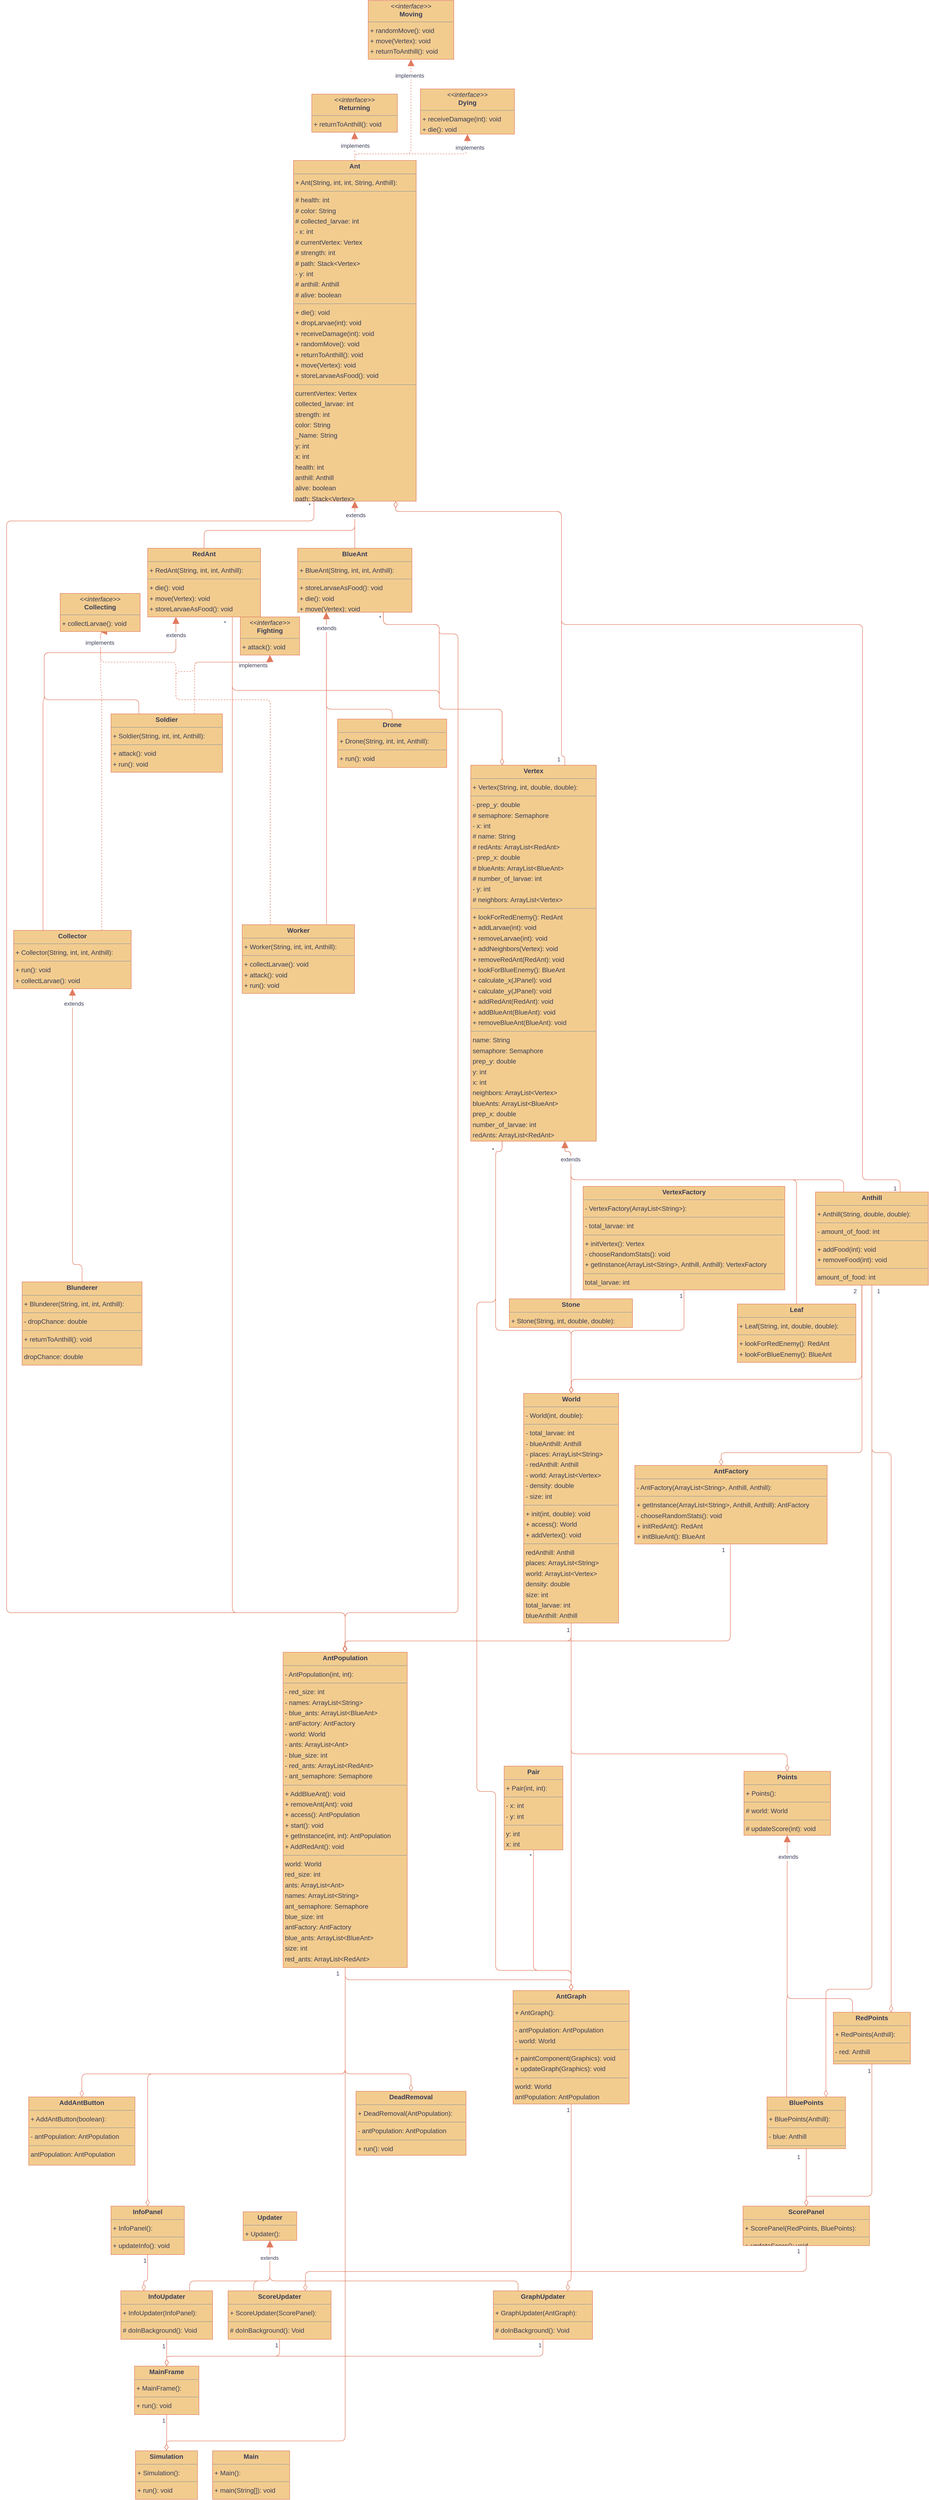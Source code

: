 <mxfile version="22.1.11" type="device">
  <diagram id="VmZgdDuaUN-werodoEVh" name="Page-1">
    <mxGraphModel dx="1392" dy="932" grid="1" gridSize="10" guides="1" tooltips="1" connect="1" arrows="1" fold="1" page="0" pageScale="1" pageWidth="850" pageHeight="1100" background="none" math="0" shadow="0">
      <root>
        <mxCell id="0" />
        <mxCell id="1" parent="0" />
        <mxCell id="node0" value="&lt;p style=&quot;margin:0px;margin-top:4px;text-align:center;&quot;&gt;&lt;b&gt;AddAntButton&lt;/b&gt;&lt;/p&gt;&lt;hr size=&quot;1&quot;/&gt;&lt;p style=&quot;margin:0 0 0 4px;line-height:1.6;&quot;&gt;+ AddAntButton(boolean): &lt;/p&gt;&lt;hr size=&quot;1&quot;/&gt;&lt;p style=&quot;margin:0 0 0 4px;line-height:1.6;&quot;&gt;- antPopulation: AntPopulation&lt;/p&gt;&lt;hr size=&quot;1&quot;/&gt;&lt;p style=&quot;margin:0 0 0 4px;line-height:1.6;&quot;&gt; antPopulation: AntPopulation&lt;/p&gt;" style="verticalAlign=top;align=left;overflow=fill;fontSize=14;fontFamily=Helvetica;html=1;rounded=0;shadow=0;comic=0;labelBackgroundColor=none;strokeWidth=1;fillColor=#F2CC8F;strokeColor=#E07A5F;fontColor=#393C56;" parent="1" vertex="1">
          <mxGeometry x="-537" y="4385" width="226" height="145" as="geometry" />
        </mxCell>
        <mxCell id="node19" value="&lt;p style=&quot;margin:0px;margin-top:4px;text-align:center;&quot;&gt;&lt;b&gt;Ant&lt;/b&gt;&lt;/p&gt;&lt;hr size=&quot;1&quot;/&gt;&lt;p style=&quot;margin:0 0 0 4px;line-height:1.6;&quot;&gt;+ Ant(String, int, int, String, Anthill): &lt;/p&gt;&lt;hr size=&quot;1&quot;/&gt;&lt;p style=&quot;margin:0 0 0 4px;line-height:1.6;&quot;&gt;# health: int&lt;br/&gt;# color: String&lt;br/&gt;# collected_larvae: int&lt;br/&gt;- x: int&lt;br/&gt;# currentVertex: Vertex&lt;br/&gt;# strength: int&lt;br/&gt;# path: Stack&amp;lt;Vertex&amp;gt;&lt;br/&gt;- y: int&lt;br/&gt;# anthill: Anthill&lt;br/&gt;# alive: boolean&lt;/p&gt;&lt;hr size=&quot;1&quot;/&gt;&lt;p style=&quot;margin:0 0 0 4px;line-height:1.6;&quot;&gt;+ die(): void&lt;br/&gt;+ dropLarvae(int): void&lt;br/&gt;+ receiveDamage(int): void&lt;br/&gt;+ randomMove(): void&lt;br/&gt;+ returnToAnthill(): void&lt;br/&gt;+ move(Vertex): void&lt;br/&gt;+ storeLarvaeAsFood(): void&lt;/p&gt;&lt;hr size=&quot;1&quot;/&gt;&lt;p style=&quot;margin:0 0 0 4px;line-height:1.6;&quot;&gt; currentVertex: Vertex&lt;br/&gt; collected_larvae: int&lt;br/&gt; strength: int&lt;br/&gt; color: String&lt;br/&gt; _Name: String&lt;br/&gt; y: int&lt;br/&gt; x: int&lt;br/&gt; health: int&lt;br/&gt; anthill: Anthill&lt;br/&gt; alive: boolean&lt;br/&gt; path: Stack&amp;lt;Vertex&amp;gt;&lt;/p&gt;" style="verticalAlign=top;align=left;overflow=fill;fontSize=14;fontFamily=Helvetica;html=1;rounded=0;shadow=0;comic=0;labelBackgroundColor=none;strokeWidth=1;fillColor=#F2CC8F;strokeColor=#E07A5F;fontColor=#393C56;" parent="1" vertex="1">
          <mxGeometry x="26" y="270" width="261" height="724" as="geometry" />
        </mxCell>
        <mxCell id="node9" value="&lt;p style=&quot;margin:0px;margin-top:4px;text-align:center;&quot;&gt;&lt;b&gt;AntFactory&lt;/b&gt;&lt;/p&gt;&lt;hr size=&quot;1&quot;/&gt;&lt;p style=&quot;margin:0 0 0 4px;line-height:1.6;&quot;&gt;- AntFactory(ArrayList&amp;lt;String&amp;gt;, Anthill, Anthill): &lt;/p&gt;&lt;hr size=&quot;1&quot;/&gt;&lt;p style=&quot;margin:0 0 0 4px;line-height:1.6;&quot;&gt;+ getInstance(ArrayList&amp;lt;String&amp;gt;, Anthill, Anthill): AntFactory&lt;br/&gt;- chooseRandomStats(): void&lt;br/&gt;+ initRedAnt(): RedAnt&lt;br/&gt;+ initBlueAnt(): BlueAnt&lt;/p&gt;" style="verticalAlign=top;align=left;overflow=fill;fontSize=14;fontFamily=Helvetica;html=1;rounded=0;shadow=0;comic=0;labelBackgroundColor=none;strokeWidth=1;fillColor=#F2CC8F;strokeColor=#E07A5F;fontColor=#393C56;" parent="1" vertex="1">
          <mxGeometry x="752" y="3043" width="409" height="167" as="geometry" />
        </mxCell>
        <mxCell id="node5" value="&lt;p style=&quot;margin:0px;margin-top:4px;text-align:center;&quot;&gt;&lt;b&gt;AntGraph&lt;/b&gt;&lt;/p&gt;&lt;hr size=&quot;1&quot;/&gt;&lt;p style=&quot;margin:0 0 0 4px;line-height:1.6;&quot;&gt;+ AntGraph(): &lt;/p&gt;&lt;hr size=&quot;1&quot;/&gt;&lt;p style=&quot;margin:0 0 0 4px;line-height:1.6;&quot;&gt;- antPopulation: AntPopulation&lt;br/&gt;- world: World&lt;/p&gt;&lt;hr size=&quot;1&quot;/&gt;&lt;p style=&quot;margin:0 0 0 4px;line-height:1.6;&quot;&gt;+ paintComponent(Graphics): void&lt;br/&gt;+ updateGraph(Graphics): void&lt;/p&gt;&lt;hr size=&quot;1&quot;/&gt;&lt;p style=&quot;margin:0 0 0 4px;line-height:1.6;&quot;&gt; world: World&lt;br/&gt; antPopulation: AntPopulation&lt;/p&gt;" style="verticalAlign=top;align=left;overflow=fill;fontSize=14;fontFamily=Helvetica;html=1;rounded=0;shadow=0;comic=0;labelBackgroundColor=none;strokeWidth=1;fillColor=#F2CC8F;strokeColor=#E07A5F;fontColor=#393C56;" parent="1" vertex="1">
          <mxGeometry x="493" y="4159" width="247" height="241" as="geometry" />
        </mxCell>
        <mxCell id="node27" value="&lt;p style=&quot;margin:0px;margin-top:4px;text-align:center;&quot;&gt;&lt;b&gt;AntPopulation&lt;/b&gt;&lt;/p&gt;&lt;hr size=&quot;1&quot;/&gt;&lt;p style=&quot;margin:0 0 0 4px;line-height:1.6;&quot;&gt;- AntPopulation(int, int): &lt;/p&gt;&lt;hr size=&quot;1&quot;/&gt;&lt;p style=&quot;margin:0 0 0 4px;line-height:1.6;&quot;&gt;- red_size: int&lt;br/&gt;- names: ArrayList&amp;lt;String&amp;gt;&lt;br/&gt;- blue_ants: ArrayList&amp;lt;BlueAnt&amp;gt;&lt;br/&gt;- antFactory: AntFactory&lt;br/&gt;- world: World&lt;br/&gt;- ants: ArrayList&amp;lt;Ant&amp;gt;&lt;br/&gt;- blue_size: int&lt;br/&gt;- red_ants: ArrayList&amp;lt;RedAnt&amp;gt;&lt;br/&gt;- ant_semaphore: Semaphore&lt;/p&gt;&lt;hr size=&quot;1&quot;/&gt;&lt;p style=&quot;margin:0 0 0 4px;line-height:1.6;&quot;&gt;+ AddBlueAnt(): void&lt;br/&gt;+ removeAnt(Ant): void&lt;br/&gt;+ access(): AntPopulation&lt;br/&gt;+ start(): void&lt;br/&gt;+ getInstance(int, int): AntPopulation&lt;br/&gt;+ AddRedAnt(): void&lt;/p&gt;&lt;hr size=&quot;1&quot;/&gt;&lt;p style=&quot;margin:0 0 0 4px;line-height:1.6;&quot;&gt; world: World&lt;br/&gt; red_size: int&lt;br/&gt; ants: ArrayList&amp;lt;Ant&amp;gt;&lt;br/&gt; names: ArrayList&amp;lt;String&amp;gt;&lt;br/&gt; ant_semaphore: Semaphore&lt;br/&gt; blue_size: int&lt;br/&gt; antFactory: AntFactory&lt;br/&gt; blue_ants: ArrayList&amp;lt;BlueAnt&amp;gt;&lt;br/&gt; size: int&lt;br/&gt; red_ants: ArrayList&amp;lt;RedAnt&amp;gt;&lt;/p&gt;" style="verticalAlign=top;align=left;overflow=fill;fontSize=14;fontFamily=Helvetica;html=1;rounded=0;shadow=0;comic=0;labelBackgroundColor=none;strokeWidth=1;fillColor=#F2CC8F;strokeColor=#E07A5F;fontColor=#393C56;" parent="1" vertex="1">
          <mxGeometry x="4" y="3440" width="264" height="670" as="geometry" />
        </mxCell>
        <mxCell id="node31" value="&lt;p style=&quot;margin:0px;margin-top:4px;text-align:center;&quot;&gt;&lt;b&gt;Anthill&lt;/b&gt;&lt;/p&gt;&lt;hr size=&quot;1&quot;/&gt;&lt;p style=&quot;margin:0 0 0 4px;line-height:1.6;&quot;&gt;+ Anthill(String, double, double): &lt;/p&gt;&lt;hr size=&quot;1&quot;/&gt;&lt;p style=&quot;margin:0 0 0 4px;line-height:1.6;&quot;&gt;- amount_of_food: int&lt;/p&gt;&lt;hr size=&quot;1&quot;/&gt;&lt;p style=&quot;margin:0 0 0 4px;line-height:1.6;&quot;&gt;+ addFood(int): void&lt;br/&gt;+ removeFood(int): void&lt;/p&gt;&lt;hr size=&quot;1&quot;/&gt;&lt;p style=&quot;margin:0 0 0 4px;line-height:1.6;&quot;&gt; amount_of_food: int&lt;/p&gt;" style="verticalAlign=top;align=left;overflow=fill;fontSize=14;fontFamily=Helvetica;html=1;rounded=0;shadow=0;comic=0;labelBackgroundColor=none;strokeWidth=1;fillColor=#F2CC8F;strokeColor=#E07A5F;fontColor=#393C56;" parent="1" vertex="1">
          <mxGeometry x="1136" y="2462" width="240" height="198" as="geometry" />
        </mxCell>
        <mxCell id="node8" value="&lt;p style=&quot;margin:0px;margin-top:4px;text-align:center;&quot;&gt;&lt;b&gt;BlueAnt&lt;/b&gt;&lt;/p&gt;&lt;hr size=&quot;1&quot;/&gt;&lt;p style=&quot;margin:0 0 0 4px;line-height:1.6;&quot;&gt;+ BlueAnt(String, int, int, Anthill): &lt;/p&gt;&lt;hr size=&quot;1&quot;/&gt;&lt;p style=&quot;margin:0 0 0 4px;line-height:1.6;&quot;&gt;+ storeLarvaeAsFood(): void&lt;br/&gt;+ die(): void&lt;br/&gt;+ move(Vertex): void&lt;/p&gt;" style="verticalAlign=top;align=left;overflow=fill;fontSize=14;fontFamily=Helvetica;html=1;rounded=0;shadow=0;comic=0;labelBackgroundColor=none;strokeWidth=1;fillColor=#F2CC8F;strokeColor=#E07A5F;fontColor=#393C56;" parent="1" vertex="1">
          <mxGeometry x="35" y="1094" width="243" height="136" as="geometry" />
        </mxCell>
        <mxCell id="node26" value="&lt;p style=&quot;margin:0px;margin-top:4px;text-align:center;&quot;&gt;&lt;b&gt;BluePoints&lt;/b&gt;&lt;/p&gt;&lt;hr size=&quot;1&quot;/&gt;&lt;p style=&quot;margin:0 0 0 4px;line-height:1.6;&quot;&gt;+ BluePoints(Anthill): &lt;/p&gt;&lt;hr size=&quot;1&quot;/&gt;&lt;p style=&quot;margin:0 0 0 4px;line-height:1.6;&quot;&gt;- blue: Anthill&lt;/p&gt;&lt;hr size=&quot;1&quot;/&gt;&lt;p style=&quot;margin:0 0 0 4px;line-height:1.6;&quot;&gt; blue: Anthill&lt;/p&gt;" style="verticalAlign=top;align=left;overflow=fill;fontSize=14;fontFamily=Helvetica;html=1;rounded=0;shadow=0;comic=0;labelBackgroundColor=none;strokeWidth=1;fillColor=#F2CC8F;strokeColor=#E07A5F;fontColor=#393C56;" parent="1" vertex="1">
          <mxGeometry x="1033" y="4385" width="167" height="110" as="geometry" />
        </mxCell>
        <mxCell id="node34" value="&lt;p style=&quot;margin:0px;margin-top:4px;text-align:center;&quot;&gt;&lt;b&gt;Blunderer&lt;/b&gt;&lt;/p&gt;&lt;hr size=&quot;1&quot;/&gt;&lt;p style=&quot;margin:0 0 0 4px;line-height:1.6;&quot;&gt;+ Blunderer(String, int, int, Anthill): &lt;/p&gt;&lt;hr size=&quot;1&quot;/&gt;&lt;p style=&quot;margin:0 0 0 4px;line-height:1.6;&quot;&gt;- dropChance: double&lt;/p&gt;&lt;hr size=&quot;1&quot;/&gt;&lt;p style=&quot;margin:0 0 0 4px;line-height:1.6;&quot;&gt;+ returnToAnthill(): void&lt;/p&gt;&lt;hr size=&quot;1&quot;/&gt;&lt;p style=&quot;margin:0 0 0 4px;line-height:1.6;&quot;&gt; dropChance: double&lt;/p&gt;" style="verticalAlign=top;align=left;overflow=fill;fontSize=14;fontFamily=Helvetica;html=1;rounded=0;shadow=0;comic=0;labelBackgroundColor=none;strokeWidth=1;fillColor=#F2CC8F;strokeColor=#E07A5F;fontColor=#393C56;" parent="1" vertex="1">
          <mxGeometry x="-551" y="2653" width="255" height="177" as="geometry" />
        </mxCell>
        <mxCell id="node3" value="&lt;p style=&quot;margin:0px;margin-top:4px;text-align:center;&quot;&gt;&lt;b&gt;Collector&lt;/b&gt;&lt;/p&gt;&lt;hr size=&quot;1&quot;/&gt;&lt;p style=&quot;margin:0 0 0 4px;line-height:1.6;&quot;&gt;+ Collector(String, int, int, Anthill): &lt;/p&gt;&lt;hr size=&quot;1&quot;/&gt;&lt;p style=&quot;margin:0 0 0 4px;line-height:1.6;&quot;&gt;+ run(): void&lt;br/&gt;+ collectLarvae(): void&lt;/p&gt;" style="verticalAlign=top;align=left;overflow=fill;fontSize=14;fontFamily=Helvetica;html=1;rounded=0;shadow=0;comic=0;labelBackgroundColor=none;strokeWidth=1;fillColor=#F2CC8F;strokeColor=#E07A5F;fontColor=#393C56;" parent="1" vertex="1">
          <mxGeometry x="-569" y="1906" width="250" height="124" as="geometry" />
        </mxCell>
        <mxCell id="node15" value="&lt;p style=&quot;margin:0px;margin-top:4px;text-align:center;&quot;&gt;&lt;b&gt;DeadRemoval&lt;/b&gt;&lt;/p&gt;&lt;hr size=&quot;1&quot;/&gt;&lt;p style=&quot;margin:0 0 0 4px;line-height:1.6;&quot;&gt;+ DeadRemoval(AntPopulation): &lt;/p&gt;&lt;hr size=&quot;1&quot;/&gt;&lt;p style=&quot;margin:0 0 0 4px;line-height:1.6;&quot;&gt;- antPopulation: AntPopulation&lt;/p&gt;&lt;hr size=&quot;1&quot;/&gt;&lt;p style=&quot;margin:0 0 0 4px;line-height:1.6;&quot;&gt;+ run(): void&lt;/p&gt;&lt;hr size=&quot;1&quot;/&gt;&lt;p style=&quot;margin:0 0 0 4px;line-height:1.6;&quot;&gt; antPopulation: AntPopulation&lt;/p&gt;" style="verticalAlign=top;align=left;overflow=fill;fontSize=14;fontFamily=Helvetica;html=1;rounded=0;shadow=0;comic=0;labelBackgroundColor=none;strokeWidth=1;fillColor=#F2CC8F;strokeColor=#E07A5F;fontColor=#393C56;" parent="1" vertex="1">
          <mxGeometry x="159" y="4373" width="234" height="136" as="geometry" />
        </mxCell>
        <mxCell id="node10" value="&lt;p style=&quot;margin:0px;margin-top:4px;text-align:center;&quot;&gt;&lt;b&gt;Drone&lt;/b&gt;&lt;/p&gt;&lt;hr size=&quot;1&quot;/&gt;&lt;p style=&quot;margin:0 0 0 4px;line-height:1.6;&quot;&gt;+ Drone(String, int, int, Anthill): &lt;/p&gt;&lt;hr size=&quot;1&quot;/&gt;&lt;p style=&quot;margin:0 0 0 4px;line-height:1.6;&quot;&gt;+ run(): void&lt;/p&gt;" style="verticalAlign=top;align=left;overflow=fill;fontSize=14;fontFamily=Helvetica;html=1;rounded=0;shadow=0;comic=0;labelBackgroundColor=none;strokeWidth=1;fillColor=#F2CC8F;strokeColor=#E07A5F;fontColor=#393C56;" parent="1" vertex="1">
          <mxGeometry x="120" y="1457" width="232" height="103" as="geometry" />
        </mxCell>
        <mxCell id="node13" value="&lt;p style=&quot;margin:0px;margin-top:4px;text-align:center;&quot;&gt;&lt;i&gt;&amp;lt;&amp;lt;interface&amp;gt;&amp;gt;&lt;/i&gt;&lt;br/&gt;&lt;b&gt;Dying&lt;/b&gt;&lt;/p&gt;&lt;hr size=&quot;1&quot;/&gt;&lt;p style=&quot;margin:0 0 0 4px;line-height:1.6;&quot;&gt;+ receiveDamage(int): void&lt;br/&gt;+ die(): void&lt;/p&gt;" style="verticalAlign=top;align=left;overflow=fill;fontSize=14;fontFamily=Helvetica;html=1;rounded=0;shadow=0;comic=0;labelBackgroundColor=none;strokeWidth=1;fillColor=#F2CC8F;strokeColor=#E07A5F;fontColor=#393C56;" parent="1" vertex="1">
          <mxGeometry x="296" y="118" width="200" height="96" as="geometry" />
        </mxCell>
        <mxCell id="node6" value="&lt;p style=&quot;margin:0px;margin-top:4px;text-align:center;&quot;&gt;&lt;i&gt;&amp;lt;&amp;lt;interface&amp;gt;&amp;gt;&lt;/i&gt;&lt;br/&gt;&lt;b&gt;Fighting&lt;/b&gt;&lt;/p&gt;&lt;hr size=&quot;1&quot;/&gt;&lt;p style=&quot;margin:0 0 0 4px;line-height:1.6;&quot;&gt;+ attack(): void&lt;/p&gt;" style="verticalAlign=top;align=left;overflow=fill;fontSize=14;fontFamily=Helvetica;html=1;rounded=0;shadow=0;comic=0;labelBackgroundColor=none;strokeWidth=1;fillColor=#F2CC8F;strokeColor=#E07A5F;fontColor=#393C56;" parent="1" vertex="1">
          <mxGeometry x="-87" y="1240" width="126" height="81" as="geometry" />
        </mxCell>
        <mxCell id="node30" value="&lt;p style=&quot;margin:0px;margin-top:4px;text-align:center;&quot;&gt;&lt;b&gt;GraphUpdater&lt;/b&gt;&lt;/p&gt;&lt;hr size=&quot;1&quot;/&gt;&lt;p style=&quot;margin:0 0 0 4px;line-height:1.6;&quot;&gt;+ GraphUpdater(AntGraph): &lt;/p&gt;&lt;hr size=&quot;1&quot;/&gt;&lt;p style=&quot;margin:0 0 0 4px;line-height:1.6;&quot;&gt;# doInBackground(): Void&lt;/p&gt;" style="verticalAlign=top;align=left;overflow=fill;fontSize=14;fontFamily=Helvetica;html=1;rounded=0;shadow=0;comic=0;labelBackgroundColor=none;strokeWidth=1;fillColor=#F2CC8F;strokeColor=#E07A5F;fontColor=#393C56;" parent="1" vertex="1">
          <mxGeometry x="451" y="4797" width="211" height="103" as="geometry" />
        </mxCell>
        <mxCell id="node35" value="&lt;p style=&quot;margin:0px;margin-top:4px;text-align:center;&quot;&gt;&lt;b&gt;InfoPanel&lt;/b&gt;&lt;/p&gt;&lt;hr size=&quot;1&quot;/&gt;&lt;p style=&quot;margin:0 0 0 4px;line-height:1.6;&quot;&gt;+ InfoPanel(): &lt;/p&gt;&lt;hr size=&quot;1&quot;/&gt;&lt;p style=&quot;margin:0 0 0 4px;line-height:1.6;&quot;&gt;+ updateInfo(): void&lt;/p&gt;" style="verticalAlign=top;align=left;overflow=fill;fontSize=14;fontFamily=Helvetica;html=1;rounded=0;shadow=0;comic=0;labelBackgroundColor=none;strokeWidth=1;fillColor=#F2CC8F;strokeColor=#E07A5F;fontColor=#393C56;" parent="1" vertex="1">
          <mxGeometry x="-362" y="4617" width="156" height="103" as="geometry" />
        </mxCell>
        <mxCell id="node16" value="&lt;p style=&quot;margin:0px;margin-top:4px;text-align:center;&quot;&gt;&lt;b&gt;InfoUpdater&lt;/b&gt;&lt;/p&gt;&lt;hr size=&quot;1&quot;/&gt;&lt;p style=&quot;margin:0 0 0 4px;line-height:1.6;&quot;&gt;+ InfoUpdater(InfoPanel): &lt;/p&gt;&lt;hr size=&quot;1&quot;/&gt;&lt;p style=&quot;margin:0 0 0 4px;line-height:1.6;&quot;&gt;# doInBackground(): Void&lt;/p&gt;" style="verticalAlign=top;align=left;overflow=fill;fontSize=14;fontFamily=Helvetica;html=1;rounded=0;shadow=0;comic=0;labelBackgroundColor=none;strokeWidth=1;fillColor=#F2CC8F;strokeColor=#E07A5F;fontColor=#393C56;" parent="1" vertex="1">
          <mxGeometry x="-341" y="4797" width="195" height="103" as="geometry" />
        </mxCell>
        <mxCell id="node33" value="&lt;p style=&quot;margin:0px;margin-top:4px;text-align:center;&quot;&gt;&lt;b&gt;Leaf&lt;/b&gt;&lt;/p&gt;&lt;hr size=&quot;1&quot;/&gt;&lt;p style=&quot;margin:0 0 0 4px;line-height:1.6;&quot;&gt;+ Leaf(String, int, double, double): &lt;/p&gt;&lt;hr size=&quot;1&quot;/&gt;&lt;p style=&quot;margin:0 0 0 4px;line-height:1.6;&quot;&gt;+ lookForRedEnemy(): RedAnt&lt;br/&gt;+ lookForBlueEnemy(): BlueAnt&lt;/p&gt;" style="verticalAlign=top;align=left;overflow=fill;fontSize=14;fontFamily=Helvetica;html=1;rounded=0;shadow=0;comic=0;labelBackgroundColor=none;strokeWidth=1;fillColor=#F2CC8F;strokeColor=#E07A5F;fontColor=#393C56;" parent="1" vertex="1">
          <mxGeometry x="970" y="2700" width="252" height="124" as="geometry" />
        </mxCell>
        <mxCell id="node25" value="&lt;p style=&quot;margin:0px;margin-top:4px;text-align:center;&quot;&gt;&lt;b&gt;Main&lt;/b&gt;&lt;/p&gt;&lt;hr size=&quot;1&quot;/&gt;&lt;p style=&quot;margin:0 0 0 4px;line-height:1.6;&quot;&gt;+ Main(): &lt;/p&gt;&lt;hr size=&quot;1&quot;/&gt;&lt;p style=&quot;margin:0 0 0 4px;line-height:1.6;&quot;&gt;+ main(String[]): void&lt;/p&gt;" style="verticalAlign=top;align=left;overflow=fill;fontSize=14;fontFamily=Helvetica;html=1;rounded=0;shadow=0;comic=0;labelBackgroundColor=none;strokeWidth=1;fillColor=#F2CC8F;strokeColor=#E07A5F;fontColor=#393C56;" parent="1" vertex="1">
          <mxGeometry x="-146" y="5137" width="164" height="103" as="geometry" />
        </mxCell>
        <mxCell id="node28" value="&lt;p style=&quot;margin:0px;margin-top:4px;text-align:center;&quot;&gt;&lt;b&gt;MainFrame&lt;/b&gt;&lt;/p&gt;&lt;hr size=&quot;1&quot;/&gt;&lt;p style=&quot;margin:0 0 0 4px;line-height:1.6;&quot;&gt;+ MainFrame(): &lt;/p&gt;&lt;hr size=&quot;1&quot;/&gt;&lt;p style=&quot;margin:0 0 0 4px;line-height:1.6;&quot;&gt;+ run(): void&lt;/p&gt;" style="verticalAlign=top;align=left;overflow=fill;fontSize=14;fontFamily=Helvetica;html=1;rounded=0;shadow=0;comic=0;labelBackgroundColor=none;strokeWidth=1;fillColor=#F2CC8F;strokeColor=#E07A5F;fontColor=#393C56;" parent="1" vertex="1">
          <mxGeometry x="-312" y="4957" width="137" height="103" as="geometry" />
        </mxCell>
        <mxCell id="node18" value="&lt;p style=&quot;margin:0px;margin-top:4px;text-align:center;&quot;&gt;&lt;i&gt;&amp;lt;&amp;lt;interface&amp;gt;&amp;gt;&lt;/i&gt;&lt;br/&gt;&lt;b&gt;Moving&lt;/b&gt;&lt;/p&gt;&lt;hr size=&quot;1&quot;/&gt;&lt;p style=&quot;margin:0 0 0 4px;line-height:1.6;&quot;&gt;+ randomMove(): void&lt;br/&gt;+ move(Vertex): void&lt;br/&gt;+ returnToAnthill(): void&lt;/p&gt;" style="verticalAlign=top;align=left;overflow=fill;fontSize=14;fontFamily=Helvetica;html=1;rounded=0;shadow=0;comic=0;labelBackgroundColor=none;strokeWidth=1;fillColor=#F2CC8F;strokeColor=#E07A5F;fontColor=#393C56;" parent="1" vertex="1">
          <mxGeometry x="185" y="-70" width="182" height="125" as="geometry" />
        </mxCell>
        <mxCell id="node22" value="&lt;p style=&quot;margin:0px;margin-top:4px;text-align:center;&quot;&gt;&lt;b&gt;Pair&lt;/b&gt;&lt;/p&gt;&lt;hr size=&quot;1&quot;/&gt;&lt;p style=&quot;margin:0 0 0 4px;line-height:1.6;&quot;&gt;+ Pair(int, int): &lt;/p&gt;&lt;hr size=&quot;1&quot;/&gt;&lt;p style=&quot;margin:0 0 0 4px;line-height:1.6;&quot;&gt;- x: int&lt;br/&gt;- y: int&lt;/p&gt;&lt;hr size=&quot;1&quot;/&gt;&lt;p style=&quot;margin:0 0 0 4px;line-height:1.6;&quot;&gt; y: int&lt;br/&gt; x: int&lt;/p&gt;" style="verticalAlign=top;align=left;overflow=fill;fontSize=14;fontFamily=Helvetica;html=1;rounded=0;shadow=0;comic=0;labelBackgroundColor=none;strokeWidth=1;fillColor=#F2CC8F;strokeColor=#E07A5F;fontColor=#393C56;" parent="1" vertex="1">
          <mxGeometry x="474" y="3682" width="125" height="178" as="geometry" />
        </mxCell>
        <mxCell id="node32" value="&lt;p style=&quot;margin:0px;margin-top:4px;text-align:center;&quot;&gt;&lt;b&gt;Points&lt;/b&gt;&lt;/p&gt;&lt;hr size=&quot;1&quot;/&gt;&lt;p style=&quot;margin:0 0 0 4px;line-height:1.6;&quot;&gt;+ Points(): &lt;/p&gt;&lt;hr size=&quot;1&quot;/&gt;&lt;p style=&quot;margin:0 0 0 4px;line-height:1.6;&quot;&gt;# world: World&lt;/p&gt;&lt;hr size=&quot;1&quot;/&gt;&lt;p style=&quot;margin:0 0 0 4px;line-height:1.6;&quot;&gt;# updateScore(int): void&lt;/p&gt;&lt;hr size=&quot;1&quot;/&gt;&lt;p style=&quot;margin:0 0 0 4px;line-height:1.6;&quot;&gt; world: World&lt;/p&gt;" style="verticalAlign=top;align=left;overflow=fill;fontSize=14;fontFamily=Helvetica;html=1;rounded=0;shadow=0;comic=0;labelBackgroundColor=none;strokeWidth=1;fillColor=#F2CC8F;strokeColor=#E07A5F;fontColor=#393C56;" parent="1" vertex="1">
          <mxGeometry x="984" y="3693" width="184" height="136" as="geometry" />
        </mxCell>
        <mxCell id="node20" value="&lt;p style=&quot;margin:0px;margin-top:4px;text-align:center;&quot;&gt;&lt;b&gt;RedAnt&lt;/b&gt;&lt;/p&gt;&lt;hr size=&quot;1&quot;/&gt;&lt;p style=&quot;margin:0 0 0 4px;line-height:1.6;&quot;&gt;+ RedAnt(String, int, int, Anthill): &lt;/p&gt;&lt;hr size=&quot;1&quot;/&gt;&lt;p style=&quot;margin:0 0 0 4px;line-height:1.6;&quot;&gt;+ die(): void&lt;br/&gt;+ move(Vertex): void&lt;br/&gt;+ storeLarvaeAsFood(): void&lt;/p&gt;" style="verticalAlign=top;align=left;overflow=fill;fontSize=14;fontFamily=Helvetica;html=1;rounded=0;shadow=0;comic=0;labelBackgroundColor=none;strokeWidth=1;fillColor=#F2CC8F;strokeColor=#E07A5F;fontColor=#393C56;" parent="1" vertex="1">
          <mxGeometry x="-284" y="1094" width="240" height="146" as="geometry" />
        </mxCell>
        <mxCell id="node12" value="&lt;p style=&quot;margin:0px;margin-top:4px;text-align:center;&quot;&gt;&lt;b&gt;RedPoints&lt;/b&gt;&lt;/p&gt;&lt;hr size=&quot;1&quot;/&gt;&lt;p style=&quot;margin:0 0 0 4px;line-height:1.6;&quot;&gt;+ RedPoints(Anthill): &lt;/p&gt;&lt;hr size=&quot;1&quot;/&gt;&lt;p style=&quot;margin:0 0 0 4px;line-height:1.6;&quot;&gt;- red: Anthill&lt;/p&gt;&lt;hr size=&quot;1&quot;/&gt;&lt;p style=&quot;margin:0 0 0 4px;line-height:1.6;&quot;&gt; red: Anthill&lt;/p&gt;" style="verticalAlign=top;align=left;overflow=fill;fontSize=14;fontFamily=Helvetica;html=1;rounded=0;shadow=0;comic=0;labelBackgroundColor=none;strokeWidth=1;fillColor=#F2CC8F;strokeColor=#E07A5F;fontColor=#393C56;" parent="1" vertex="1">
          <mxGeometry x="1174" y="4205" width="164" height="110" as="geometry" />
        </mxCell>
        <mxCell id="node14" value="&lt;p style=&quot;margin:0px;margin-top:4px;text-align:center;&quot;&gt;&lt;i&gt;&amp;lt;&amp;lt;interface&amp;gt;&amp;gt;&lt;/i&gt;&lt;br/&gt;&lt;b&gt;Returning&lt;/b&gt;&lt;/p&gt;&lt;hr size=&quot;1&quot;/&gt;&lt;p style=&quot;margin:0 0 0 4px;line-height:1.6;&quot;&gt;+ returnToAnthill(): void&lt;/p&gt;" style="verticalAlign=top;align=left;overflow=fill;fontSize=14;fontFamily=Helvetica;html=1;rounded=0;shadow=0;comic=0;labelBackgroundColor=none;strokeWidth=1;fillColor=#F2CC8F;strokeColor=#E07A5F;fontColor=#393C56;" parent="1" vertex="1">
          <mxGeometry x="65" y="129" width="182" height="81" as="geometry" />
        </mxCell>
        <mxCell id="node21" value="&lt;p style=&quot;margin:0px;margin-top:4px;text-align:center;&quot;&gt;&lt;b&gt;ScorePanel&lt;/b&gt;&lt;/p&gt;&lt;hr size=&quot;1&quot;/&gt;&lt;p style=&quot;margin:0 0 0 4px;line-height:1.6;&quot;&gt;+ ScorePanel(RedPoints, BluePoints): &lt;/p&gt;&lt;hr size=&quot;1&quot;/&gt;&lt;p style=&quot;margin:0 0 0 4px;line-height:1.6;&quot;&gt;+ updateScore(): void&lt;/p&gt;" style="verticalAlign=top;align=left;overflow=fill;fontSize=14;fontFamily=Helvetica;html=1;rounded=0;shadow=0;comic=0;labelBackgroundColor=none;strokeWidth=1;fillColor=#F2CC8F;strokeColor=#E07A5F;fontColor=#393C56;" parent="1" vertex="1">
          <mxGeometry x="982" y="4617" width="269" height="84" as="geometry" />
        </mxCell>
        <mxCell id="node4" value="&lt;p style=&quot;margin:0px;margin-top:4px;text-align:center;&quot;&gt;&lt;b&gt;ScoreUpdater&lt;/b&gt;&lt;/p&gt;&lt;hr size=&quot;1&quot;/&gt;&lt;p style=&quot;margin:0 0 0 4px;line-height:1.6;&quot;&gt;+ ScoreUpdater(ScorePanel): &lt;/p&gt;&lt;hr size=&quot;1&quot;/&gt;&lt;p style=&quot;margin:0 0 0 4px;line-height:1.6;&quot;&gt;# doInBackground(): Void&lt;/p&gt;" style="verticalAlign=top;align=left;overflow=fill;fontSize=14;fontFamily=Helvetica;html=1;rounded=0;shadow=0;comic=0;labelBackgroundColor=none;strokeWidth=1;fillColor=#F2CC8F;strokeColor=#E07A5F;fontColor=#393C56;" parent="1" vertex="1">
          <mxGeometry x="-113" y="4797" width="219" height="103" as="geometry" />
        </mxCell>
        <mxCell id="node23" value="&lt;p style=&quot;margin:0px;margin-top:4px;text-align:center;&quot;&gt;&lt;b&gt;Simulation&lt;/b&gt;&lt;/p&gt;&lt;hr size=&quot;1&quot;/&gt;&lt;p style=&quot;margin:0 0 0 4px;line-height:1.6;&quot;&gt;+ Simulation(): &lt;/p&gt;&lt;hr size=&quot;1&quot;/&gt;&lt;p style=&quot;margin:0 0 0 4px;line-height:1.6;&quot;&gt;+ run(): void&lt;/p&gt;" style="verticalAlign=top;align=left;overflow=fill;fontSize=14;fontFamily=Helvetica;html=1;rounded=0;shadow=0;comic=0;labelBackgroundColor=none;strokeWidth=1;fillColor=#F2CC8F;strokeColor=#E07A5F;fontColor=#393C56;" parent="1" vertex="1">
          <mxGeometry x="-310" y="5137" width="132" height="103" as="geometry" />
        </mxCell>
        <mxCell id="node24" value="&lt;p style=&quot;margin:0px;margin-top:4px;text-align:center;&quot;&gt;&lt;b&gt;Soldier&lt;/b&gt;&lt;/p&gt;&lt;hr size=&quot;1&quot;/&gt;&lt;p style=&quot;margin:0 0 0 4px;line-height:1.6;&quot;&gt;+ Soldier(String, int, int, Anthill): &lt;/p&gt;&lt;hr size=&quot;1&quot;/&gt;&lt;p style=&quot;margin:0 0 0 4px;line-height:1.6;&quot;&gt;+ attack(): void&lt;br/&gt;+ run(): void&lt;/p&gt;" style="verticalAlign=top;align=left;overflow=fill;fontSize=14;fontFamily=Helvetica;html=1;rounded=0;shadow=0;comic=0;labelBackgroundColor=none;strokeWidth=1;fillColor=#F2CC8F;strokeColor=#E07A5F;fontColor=#393C56;" parent="1" vertex="1">
          <mxGeometry x="-362" y="1446" width="237" height="124" as="geometry" />
        </mxCell>
        <mxCell id="node1" value="&lt;p style=&quot;margin:0px;margin-top:4px;text-align:center;&quot;&gt;&lt;b&gt;Stone&lt;/b&gt;&lt;/p&gt;&lt;hr size=&quot;1&quot;/&gt;&lt;p style=&quot;margin:0 0 0 4px;line-height:1.6;&quot;&gt;+ Stone(String, int, double, double): &lt;/p&gt;" style="verticalAlign=top;align=left;overflow=fill;fontSize=14;fontFamily=Helvetica;html=1;rounded=0;shadow=0;comic=0;labelBackgroundColor=none;strokeWidth=1;fillColor=#F2CC8F;strokeColor=#E07A5F;fontColor=#393C56;" parent="1" vertex="1">
          <mxGeometry x="485" y="2689" width="262" height="61" as="geometry" />
        </mxCell>
        <mxCell id="node11" value="&lt;p style=&quot;margin:0px;margin-top:4px;text-align:center;&quot;&gt;&lt;b&gt;Updater&lt;/b&gt;&lt;/p&gt;&lt;hr size=&quot;1&quot;/&gt;&lt;p style=&quot;margin:0 0 0 4px;line-height:1.6;&quot;&gt;+ Updater(): &lt;/p&gt;" style="verticalAlign=top;align=left;overflow=fill;fontSize=14;fontFamily=Helvetica;html=1;rounded=0;shadow=0;comic=0;labelBackgroundColor=none;strokeWidth=1;fillColor=#F2CC8F;strokeColor=#E07A5F;fontColor=#393C56;" parent="1" vertex="1">
          <mxGeometry x="-81" y="4629" width="114" height="61" as="geometry" />
        </mxCell>
        <mxCell id="node17" value="&lt;p style=&quot;margin:0px;margin-top:4px;text-align:center;&quot;&gt;&lt;b&gt;Vertex&lt;/b&gt;&lt;/p&gt;&lt;hr size=&quot;1&quot;/&gt;&lt;p style=&quot;margin:0 0 0 4px;line-height:1.6;&quot;&gt;+ Vertex(String, int, double, double): &lt;/p&gt;&lt;hr size=&quot;1&quot;/&gt;&lt;p style=&quot;margin:0 0 0 4px;line-height:1.6;&quot;&gt;- prep_y: double&lt;br/&gt;# semaphore: Semaphore&lt;br/&gt;- x: int&lt;br/&gt;# name: String&lt;br/&gt;# redAnts: ArrayList&amp;lt;RedAnt&amp;gt;&lt;br/&gt;- prep_x: double&lt;br/&gt;# blueAnts: ArrayList&amp;lt;BlueAnt&amp;gt;&lt;br/&gt;# number_of_larvae: int&lt;br/&gt;- y: int&lt;br/&gt;# neighbors: ArrayList&amp;lt;Vertex&amp;gt;&lt;/p&gt;&lt;hr size=&quot;1&quot;/&gt;&lt;p style=&quot;margin:0 0 0 4px;line-height:1.6;&quot;&gt;+ lookForRedEnemy(): RedAnt&lt;br/&gt;+ addLarvae(int): void&lt;br/&gt;+ removeLarvae(int): void&lt;br/&gt;+ addNeighbors(Vertex): void&lt;br/&gt;+ removeRedAnt(RedAnt): void&lt;br/&gt;+ lookForBlueEnemy(): BlueAnt&lt;br/&gt;+ calculate_x(JPanel): void&lt;br/&gt;+ calculate_y(JPanel): void&lt;br/&gt;+ addRedAnt(RedAnt): void&lt;br/&gt;+ addBlueAnt(BlueAnt): void&lt;br/&gt;+ removeBlueAnt(BlueAnt): void&lt;/p&gt;&lt;hr size=&quot;1&quot;/&gt;&lt;p style=&quot;margin:0 0 0 4px;line-height:1.6;&quot;&gt; name: String&lt;br/&gt; semaphore: Semaphore&lt;br/&gt; prep_y: double&lt;br/&gt; y: int&lt;br/&gt; x: int&lt;br/&gt; neighbors: ArrayList&amp;lt;Vertex&amp;gt;&lt;br/&gt; blueAnts: ArrayList&amp;lt;BlueAnt&amp;gt;&lt;br/&gt; prep_x: double&lt;br/&gt; number_of_larvae: int&lt;br/&gt; redAnts: ArrayList&amp;lt;RedAnt&amp;gt;&lt;/p&gt;" style="verticalAlign=top;align=left;overflow=fill;fontSize=14;fontFamily=Helvetica;html=1;rounded=0;shadow=0;comic=0;labelBackgroundColor=none;strokeWidth=1;fillColor=#F2CC8F;strokeColor=#E07A5F;fontColor=#393C56;" parent="1" vertex="1">
          <mxGeometry x="403" y="1555" width="267" height="799" as="geometry" />
        </mxCell>
        <mxCell id="node2" value="&lt;p style=&quot;margin:0px;margin-top:4px;text-align:center;&quot;&gt;&lt;b&gt;VertexFactory&lt;/b&gt;&lt;/p&gt;&lt;hr size=&quot;1&quot;/&gt;&lt;p style=&quot;margin:0 0 0 4px;line-height:1.6;&quot;&gt;- VertexFactory(ArrayList&amp;lt;String&amp;gt;): &lt;/p&gt;&lt;hr size=&quot;1&quot;/&gt;&lt;p style=&quot;margin:0 0 0 4px;line-height:1.6;&quot;&gt;- total_larvae: int&lt;/p&gt;&lt;hr size=&quot;1&quot;/&gt;&lt;p style=&quot;margin:0 0 0 4px;line-height:1.6;&quot;&gt;+ initVertex(): Vertex&lt;br/&gt;- chooseRandomStats(): void&lt;br/&gt;+ getInstance(ArrayList&amp;lt;String&amp;gt;, Anthill, Anthill): VertexFactory&lt;/p&gt;&lt;hr size=&quot;1&quot;/&gt;&lt;p style=&quot;margin:0 0 0 4px;line-height:1.6;&quot;&gt; total_larvae: int&lt;/p&gt;" style="verticalAlign=top;align=left;overflow=fill;fontSize=14;fontFamily=Helvetica;html=1;rounded=0;shadow=0;comic=0;labelBackgroundColor=none;strokeWidth=1;fillColor=#F2CC8F;strokeColor=#E07A5F;fontColor=#393C56;" parent="1" vertex="1">
          <mxGeometry x="642" y="2450" width="429" height="220" as="geometry" />
        </mxCell>
        <mxCell id="node36" value="&lt;p style=&quot;margin:0px;margin-top:4px;text-align:center;&quot;&gt;&lt;b&gt;Worker&lt;/b&gt;&lt;/p&gt;&lt;hr size=&quot;1&quot;/&gt;&lt;p style=&quot;margin:0 0 0 4px;line-height:1.6;&quot;&gt;+ Worker(String, int, int, Anthill): &lt;/p&gt;&lt;hr size=&quot;1&quot;/&gt;&lt;p style=&quot;margin:0 0 0 4px;line-height:1.6;&quot;&gt;+ collectLarvae(): void&lt;br/&gt;+ attack(): void&lt;br/&gt;+ run(): void&lt;/p&gt;" style="verticalAlign=top;align=left;overflow=fill;fontSize=14;fontFamily=Helvetica;html=1;rounded=0;shadow=0;comic=0;labelBackgroundColor=none;strokeWidth=1;fillColor=#F2CC8F;strokeColor=#E07A5F;fontColor=#393C56;" parent="1" vertex="1">
          <mxGeometry x="-83" y="1894" width="239" height="146" as="geometry" />
        </mxCell>
        <mxCell id="edge42" value="" style="html=1;rounded=1;edgeStyle=orthogonalEdgeStyle;dashed=0;startArrow=diamondThinstartSize=12;endArrow=diamondThin;endSize=12;strokeColor=#E07A5F;exitX=0.5;exitY=1;exitDx=0;exitDy=0;entryX=0.5;entryY=0;entryDx=0;entryDy=0;labelBackgroundColor=none;fontColor=default;endFill=0;" parent="1" source="node27" target="node0" edge="1">
          <mxGeometry width="50" height="50" relative="1" as="geometry">
            <Array as="points">
              <mxPoint x="136" y="4336" />
              <mxPoint x="-424" y="4336" />
            </Array>
          </mxGeometry>
        </mxCell>
        <mxCell id="edge22" value="" style="html=1;rounded=1;edgeStyle=orthogonalEdgeStyle;dashed=0;startArrow=diamondThinstartSize=12;endArrow=diamondThin;endSize=12;strokeColor=#E07A5F;exitX=0.75;exitY=0;exitDx=0;exitDy=0;entryX=0.833;entryY=1;entryDx=0;entryDy=0;labelBackgroundColor=none;fontColor=default;endFill=0;" parent="1" source="node31" target="node19" edge="1">
          <mxGeometry width="50" height="50" relative="1" as="geometry">
            <Array as="points">
              <mxPoint x="1316" y="2436" />
              <mxPoint x="1236" y="2436" />
              <mxPoint x="1236" y="1256" />
              <mxPoint x="596" y="1256" />
              <mxPoint x="596" y="1016" />
              <mxPoint x="243" y="1016" />
            </Array>
          </mxGeometry>
        </mxCell>
        <mxCell id="edge2" value="" style="html=1;rounded=1;edgeStyle=orthogonalEdgeStyle;dashed=1;startArrow=none;endArrow=block;endSize=12;strokeColor=#E07A5F;exitX=0.500;exitY=0.000;exitDx=0;exitDy=0;entryX=0.500;entryY=1.000;entryDx=0;entryDy=0;labelBackgroundColor=none;fontColor=default;" parent="1" source="node19" target="node13" edge="1">
          <mxGeometry width="50" height="50" relative="1" as="geometry">
            <Array as="points">
              <mxPoint x="156" y="256" />
              <mxPoint x="396" y="256" />
            </Array>
          </mxGeometry>
        </mxCell>
        <mxCell id="s_zVsi4eP5RmDcDPx_Yl-47" value="implements" style="edgeLabel;html=1;align=center;verticalAlign=middle;resizable=0;points=[];fontColor=#393C56;fontSize=12;" vertex="1" connectable="0" parent="edge2">
          <mxGeometry x="0.804" y="-5" relative="1" as="geometry">
            <mxPoint as="offset" />
          </mxGeometry>
        </mxCell>
        <mxCell id="edge18" value="" style="html=1;rounded=1;edgeStyle=orthogonalEdgeStyle;dashed=1;startArrow=none;endArrow=block;endSize=12;strokeColor=#E07A5F;exitX=0.500;exitY=0.000;exitDx=0;exitDy=0;entryX=0.500;entryY=1.000;entryDx=0;entryDy=0;labelBackgroundColor=none;fontColor=default;" parent="1" source="node19" target="node18" edge="1">
          <mxGeometry width="50" height="50" relative="1" as="geometry">
            <Array as="points">
              <mxPoint x="156" y="256" />
              <mxPoint x="276" y="256" />
            </Array>
          </mxGeometry>
        </mxCell>
        <mxCell id="s_zVsi4eP5RmDcDPx_Yl-46" value="implements" style="edgeLabel;html=1;align=center;verticalAlign=middle;resizable=0;points=[];fontColor=#393C56;fontSize=12;" vertex="1" connectable="0" parent="edge18">
          <mxGeometry x="0.792" y="3" relative="1" as="geometry">
            <mxPoint as="offset" />
          </mxGeometry>
        </mxCell>
        <mxCell id="edge1" value="" style="html=1;rounded=1;edgeStyle=orthogonalEdgeStyle;dashed=1;startArrow=none;endArrow=block;endSize=12;strokeColor=#E07A5F;exitX=0.500;exitY=0.000;exitDx=0;exitDy=0;entryX=0.500;entryY=1.000;entryDx=0;entryDy=0;labelBackgroundColor=none;fontColor=default;" parent="1" source="node19" target="node14" edge="1">
          <mxGeometry width="50" height="50" relative="1" as="geometry">
            <Array as="points" />
          </mxGeometry>
        </mxCell>
        <mxCell id="s_zVsi4eP5RmDcDPx_Yl-45" value="implements" style="edgeLabel;html=1;align=center;verticalAlign=middle;resizable=0;points=[];fontColor=#393C56;fontSize=12;" vertex="1" connectable="0" parent="edge1">
          <mxGeometry x="0.074" y="-1" relative="1" as="geometry">
            <mxPoint y="1" as="offset" />
          </mxGeometry>
        </mxCell>
        <mxCell id="edge25" value="" style="html=1;rounded=1;edgeStyle=orthogonalEdgeStyle;dashed=0;startArrow=diamondThinstartSize=12;endArrow=diamondThin;endSize=12;strokeColor=#E07A5F;exitX=0.75;exitY=0;exitDx=0;exitDy=0;entryX=0.833;entryY=1;entryDx=0;entryDy=0;labelBackgroundColor=none;fontColor=default;endFill=0;" parent="1" source="node17" target="node19" edge="1">
          <mxGeometry width="50" height="50" relative="1" as="geometry">
            <Array as="points">
              <mxPoint x="603" y="1536" />
              <mxPoint x="596" y="1536" />
              <mxPoint x="596" y="1016" />
              <mxPoint x="243" y="1016" />
            </Array>
          </mxGeometry>
        </mxCell>
        <mxCell id="edge50" value="" style="html=1;rounded=1;edgeStyle=orthogonalEdgeStyle;dashed=0;startArrow=diamondThinstartSize=12;endArrow=diamondThin;endSize=12;strokeColor=#E07A5F;exitX=0.5;exitY=1;exitDx=0;exitDy=0;entryX=0.5;entryY=0;entryDx=0;entryDy=0;labelBackgroundColor=none;fontColor=default;endFill=0;" parent="1" edge="1">
          <mxGeometry width="50" height="50" relative="1" as="geometry">
            <Array as="points">
              <mxPoint x="1235" y="3016" />
              <mxPoint x="935" y="3016" />
            </Array>
            <mxPoint x="1235.0" y="2660" as="sourcePoint" />
            <mxPoint x="935.5" y="3043" as="targetPoint" />
          </mxGeometry>
        </mxCell>
        <mxCell id="edge41" value="" style="html=1;rounded=1;edgeStyle=orthogonalEdgeStyle;dashed=0;startArrow=diamondThinstartSize=12;endArrow=diamondThin;endSize=12;strokeColor=#E07A5F;exitX=0.5;exitY=1;exitDx=0;exitDy=0;entryX=0.5;entryY=0;entryDx=0;entryDy=0;labelBackgroundColor=none;fontColor=default;endFill=0;" parent="1" source="node27" target="node5" edge="1">
          <mxGeometry width="50" height="50" relative="1" as="geometry">
            <Array as="points">
              <mxPoint x="136" y="4136" />
              <mxPoint x="616" y="4136" />
            </Array>
          </mxGeometry>
        </mxCell>
        <mxCell id="edge52" value="" style="html=1;rounded=1;edgeStyle=orthogonalEdgeStyle;dashed=0;startArrow=diamondThinstartSize=12;endArrow=diamondThin;endSize=12;strokeColor=#E07A5F;exitX=0.5;exitY=1;exitDx=0;exitDy=0;entryX=0.5;entryY=0;entryDx=0;entryDy=0;labelBackgroundColor=none;fontColor=default;endFill=0;" parent="1" source="node22" target="node5" edge="1">
          <mxGeometry width="50" height="50" relative="1" as="geometry">
            <Array as="points">
              <mxPoint x="536" y="4116" />
              <mxPoint x="616" y="4116" />
            </Array>
          </mxGeometry>
        </mxCell>
        <mxCell id="edge35" value="" style="html=1;rounded=1;edgeStyle=orthogonalEdgeStyle;dashed=0;startArrow=diamondThinstartSize=12;endArrow=diamondThin;endSize=12;strokeColor=#E07A5F;exitX=0.25;exitY=1;exitDx=0;exitDy=0;entryX=0.5;entryY=0;entryDx=0;entryDy=0;labelBackgroundColor=none;fontColor=default;endFill=0;" parent="1" source="node17" target="node5" edge="1">
          <mxGeometry width="50" height="50" relative="1" as="geometry">
            <Array as="points">
              <mxPoint x="469" y="2376" />
              <mxPoint x="456" y="2376" />
              <mxPoint x="456" y="2696" />
              <mxPoint x="416" y="2696" />
              <mxPoint x="416" y="3736" />
              <mxPoint x="456" y="3736" />
              <mxPoint x="456" y="4116" />
              <mxPoint x="616" y="4116" />
            </Array>
          </mxGeometry>
        </mxCell>
        <mxCell id="edge30" value="" style="html=1;rounded=1;edgeStyle=orthogonalEdgeStyle;dashed=0;startArrow=diamondThinstartSize=12;endArrow=diamondThin;endSize=12;strokeColor=#E07A5F;exitX=0.5;exitY=1;exitDx=0;exitDy=0;entryX=0.5;entryY=0;entryDx=0;entryDy=0;labelBackgroundColor=none;fontColor=default;endFill=0;" parent="1" source="node29" target="node5" edge="1">
          <mxGeometry width="50" height="50" relative="1" as="geometry">
            <Array as="points" />
          </mxGeometry>
        </mxCell>
        <mxCell id="edge53" value="" style="html=1;rounded=1;edgeStyle=orthogonalEdgeStyle;dashed=0;startArrow=diamondThinstartSize=12;endArrow=diamondThin;endSize=12;strokeColor=#E07A5F;exitX=0.167;exitY=1;exitDx=0;exitDy=0;entryX=0.5;entryY=0;entryDx=0;entryDy=0;labelBackgroundColor=none;fontColor=default;endFill=0;" parent="1" source="node19" target="node27" edge="1">
          <mxGeometry width="50" height="50" relative="1" as="geometry">
            <Array as="points">
              <mxPoint x="69" y="1036" />
              <mxPoint x="-584" y="1036" />
              <mxPoint x="-584" y="3356" />
              <mxPoint x="136" y="3356" />
            </Array>
          </mxGeometry>
        </mxCell>
        <mxCell id="edge46" value="" style="html=1;rounded=1;edgeStyle=orthogonalEdgeStyle;dashed=0;startArrow=diamondThinstartSize=12;endArrow=diamondThin;endSize=12;strokeColor=#E07A5F;exitX=0.5;exitY=1;exitDx=0;exitDy=0;labelBackgroundColor=none;fontColor=default;endFill=0;" parent="1" source="node9" edge="1">
          <mxGeometry width="50" height="50" relative="1" as="geometry">
            <Array as="points">
              <mxPoint x="955" y="3210" />
              <mxPoint x="955" y="3416" />
              <mxPoint x="135" y="3416" />
            </Array>
            <mxPoint x="955.5" y="3270" as="sourcePoint" />
            <mxPoint x="135" y="3440" as="targetPoint" />
          </mxGeometry>
        </mxCell>
        <mxCell id="edge44" value="" style="html=1;rounded=1;edgeStyle=orthogonalEdgeStyle;dashed=0;startArrow=diamondThinstartSize=12;endArrow=diamondThin;endSize=12;strokeColor=#E07A5F;exitX=0.75;exitY=1;exitDx=0;exitDy=0;entryX=0.5;entryY=0;entryDx=0;entryDy=0;labelBackgroundColor=none;fontColor=default;endFill=0;" parent="1" source="node8" target="node27" edge="1">
          <mxGeometry width="50" height="50" relative="1" as="geometry">
            <Array as="points">
              <mxPoint x="217" y="1256" />
              <mxPoint x="336" y="1256" />
              <mxPoint x="336" y="1276" />
              <mxPoint x="376" y="1276" />
              <mxPoint x="376" y="3356" />
              <mxPoint x="136" y="3356" />
            </Array>
          </mxGeometry>
        </mxCell>
        <mxCell id="edge27" value="" style="html=1;rounded=1;edgeStyle=orthogonalEdgeStyle;dashed=0;startArrow=diamondThinstartSize=12;endArrow=diamondThin;endSize=12;strokeColor=#E07A5F;exitX=0.75;exitY=1;exitDx=0;exitDy=0;entryX=0.5;entryY=0;entryDx=0;entryDy=0;labelBackgroundColor=none;fontColor=default;endFill=0;" parent="1" source="node20" target="node27" edge="1">
          <mxGeometry width="50" height="50" relative="1" as="geometry">
            <Array as="points">
              <mxPoint x="-104" y="3356" />
              <mxPoint x="136" y="3356" />
            </Array>
          </mxGeometry>
        </mxCell>
        <mxCell id="edge51" value="" style="html=1;rounded=1;edgeStyle=orthogonalEdgeStyle;dashed=0;startArrow=diamondThinstartSize=12;endArrow=diamondThin;endSize=12;strokeColor=#E07A5F;exitX=0.5;exitY=1;exitDx=0;exitDy=0;entryX=0.5;entryY=0;entryDx=0;entryDy=0;labelBackgroundColor=none;fontColor=default;endFill=0;" parent="1" source="node29" target="node27" edge="1">
          <mxGeometry width="50" height="50" relative="1" as="geometry">
            <Array as="points">
              <mxPoint x="616" y="3416" />
              <mxPoint x="136" y="3416" />
            </Array>
          </mxGeometry>
        </mxCell>
        <mxCell id="edge14" value="" style="html=1;rounded=1;edgeStyle=orthogonalEdgeStyle;dashed=0;startArrow=none;endArrow=block;endSize=12;strokeColor=#E07A5F;exitX=0.250;exitY=0.000;exitDx=0;exitDy=0;entryX=0.750;entryY=1.000;entryDx=0;entryDy=0;labelBackgroundColor=none;fontColor=default;" parent="1" source="node31" target="node17" edge="1">
          <mxGeometry width="50" height="50" relative="1" as="geometry">
            <Array as="points">
              <mxPoint x="1196" y="2436" />
              <mxPoint x="616" y="2436" />
              <mxPoint x="616" y="2376" />
              <mxPoint x="603" y="2376" />
            </Array>
          </mxGeometry>
        </mxCell>
        <mxCell id="edge19" value="" style="html=1;rounded=1;edgeStyle=orthogonalEdgeStyle;dashed=0;startArrow=none;endArrow=block;endSize=12;strokeColor=#E07A5F;exitX=0.500;exitY=0.000;exitDx=0;exitDy=0;entryX=0.500;entryY=1.000;entryDx=0;entryDy=0;labelBackgroundColor=none;fontColor=default;" parent="1" source="node8" target="node19" edge="1">
          <mxGeometry width="50" height="50" relative="1" as="geometry">
            <Array as="points" />
          </mxGeometry>
        </mxCell>
        <mxCell id="edge36" value="" style="html=1;rounded=1;edgeStyle=orthogonalEdgeStyle;dashed=0;startArrow=diamondThinstartSize=12;endArrow=diamondThin;endSize=12;strokeColor=#E07A5F;exitX=0.5;exitY=1;exitDx=0;exitDy=0;entryX=0.75;entryY=0;entryDx=0;entryDy=0;labelBackgroundColor=none;fontColor=default;endFill=0;" parent="1" source="node31" target="node26" edge="1">
          <mxGeometry width="50" height="50" relative="1" as="geometry">
            <Array as="points">
              <mxPoint x="1256" y="4156" />
              <mxPoint x="1158" y="4156" />
            </Array>
          </mxGeometry>
        </mxCell>
        <mxCell id="edge8" value="" style="html=1;rounded=1;edgeStyle=orthogonalEdgeStyle;dashed=0;startArrow=none;endArrow=block;endSize=12;strokeColor=#E07A5F;exitX=0.250;exitY=0.000;exitDx=0;exitDy=0;entryX=0.500;entryY=1.000;entryDx=0;entryDy=0;labelBackgroundColor=none;fontColor=default;" parent="1" source="node26" target="node32" edge="1">
          <mxGeometry width="50" height="50" relative="1" as="geometry">
            <Array as="points">
              <mxPoint x="1074" y="4176" />
              <mxPoint x="1076" y="4176" />
            </Array>
          </mxGeometry>
        </mxCell>
        <mxCell id="edge11" value="" style="html=1;rounded=1;edgeStyle=orthogonalEdgeStyle;dashed=0;startArrow=none;endArrow=block;endSize=12;strokeColor=#E07A5F;exitX=0.500;exitY=0.000;exitDx=0;exitDy=0;entryX=0.500;entryY=1.000;entryDx=0;entryDy=0;labelBackgroundColor=none;fontColor=default;" parent="1" source="node34" target="node3" edge="1">
          <mxGeometry width="50" height="50" relative="1" as="geometry">
            <Array as="points">
              <mxPoint x="-424" y="2616" />
              <mxPoint x="-444" y="2616" />
            </Array>
          </mxGeometry>
        </mxCell>
        <mxCell id="s_zVsi4eP5RmDcDPx_Yl-44" value="extends" style="edgeLabel;html=1;align=center;verticalAlign=middle;resizable=0;points=[];fontColor=#393C56;fontSize=12;" vertex="1" connectable="0" parent="edge11">
          <mxGeometry x="0.9" y="-3" relative="1" as="geometry">
            <mxPoint as="offset" />
          </mxGeometry>
        </mxCell>
        <mxCell id="edge12" value="" style="html=1;rounded=1;edgeStyle=orthogonalEdgeStyle;dashed=1;startArrow=none;endArrow=block;endSize=12;strokeColor=#E07A5F;exitX=0.750;exitY=0.000;exitDx=0;exitDy=0;entryX=0.500;entryY=1.001;entryDx=0;entryDy=0;labelBackgroundColor=none;fontColor=default;" parent="1" source="node3" target="node7" edge="1">
          <mxGeometry width="50" height="50" relative="1" as="geometry">
            <Array as="points">
              <mxPoint x="-381" y="1396" />
              <mxPoint x="-384" y="1396" />
            </Array>
          </mxGeometry>
        </mxCell>
        <mxCell id="edge16" value="" style="html=1;rounded=1;edgeStyle=orthogonalEdgeStyle;dashed=0;startArrow=none;endArrow=block;endSize=12;strokeColor=#E07A5F;exitX=0.250;exitY=0.000;exitDx=0;exitDy=0;entryX=0.250;entryY=1.000;entryDx=0;entryDy=0;labelBackgroundColor=none;fontColor=default;" parent="1" source="node3" target="node20" edge="1">
          <mxGeometry width="50" height="50" relative="1" as="geometry">
            <Array as="points">
              <mxPoint x="-506" y="1416" />
              <mxPoint x="-504" y="1416" />
              <mxPoint x="-504" y="1316" />
              <mxPoint x="-224" y="1316" />
            </Array>
          </mxGeometry>
        </mxCell>
        <mxCell id="edge49" value="" style="html=1;rounded=1;edgeStyle=orthogonalEdgeStyle;dashed=0;startArrow=diamondThinstartSize=12;endArrow=diamondThin;endSize=12;strokeColor=#E07A5F;exitX=0.5;exitY=1;exitDx=0;exitDy=0;entryX=0.5;entryY=0;entryDx=0;entryDy=0;labelBackgroundColor=none;fontColor=default;endFill=0;" parent="1" source="node27" target="node15" edge="1">
          <mxGeometry width="50" height="50" relative="1" as="geometry">
            <Array as="points">
              <mxPoint x="136" y="4336" />
              <mxPoint x="276" y="4336" />
            </Array>
          </mxGeometry>
        </mxCell>
        <mxCell id="edge13" value="" style="html=1;rounded=1;edgeStyle=orthogonalEdgeStyle;dashed=0;startArrow=none;endArrow=block;endSize=12;strokeColor=#E07A5F;exitX=0.500;exitY=0.001;exitDx=0;exitDy=0;entryX=0.250;entryY=1.000;entryDx=0;entryDy=0;labelBackgroundColor=none;fontColor=default;" parent="1" source="node10" target="node8" edge="1">
          <mxGeometry width="50" height="50" relative="1" as="geometry">
            <Array as="points">
              <mxPoint x="236" y="1436" />
              <mxPoint x="96" y="1436" />
              <mxPoint x="96" y="1256" />
              <mxPoint x="95" y="1256" />
            </Array>
          </mxGeometry>
        </mxCell>
        <mxCell id="edge43" value="" style="html=1;rounded=1;edgeStyle=orthogonalEdgeStyle;dashed=0;startArrow=diamondThinstartSize=12;endArrow=diamondThin;endSize=12;strokeColor=#E07A5F;exitX=0.5;exitY=1;exitDx=0;exitDy=0;entryX=0.75;entryY=0.001;entryDx=0;entryDy=0;labelBackgroundColor=none;fontColor=default;endFill=0;" parent="1" source="node5" target="node30" edge="1">
          <mxGeometry width="50" height="50" relative="1" as="geometry">
            <Array as="points">
              <mxPoint x="616" y="4776" />
              <mxPoint x="609" y="4776" />
            </Array>
          </mxGeometry>
        </mxCell>
        <mxCell id="edge7" value="" style="html=1;rounded=1;edgeStyle=orthogonalEdgeStyle;dashed=0;startArrow=none;endArrow=block;endSize=12;strokeColor=#E07A5F;exitX=0.250;exitY=0.001;exitDx=0;exitDy=0;entryX=0.500;entryY=1.001;entryDx=0;entryDy=0;labelBackgroundColor=none;fontColor=default;" parent="1" source="node30" target="node11" edge="1">
          <mxGeometry width="50" height="50" relative="1" as="geometry">
            <Array as="points">
              <mxPoint x="503" y="4776" />
              <mxPoint x="-24" y="4776" />
            </Array>
          </mxGeometry>
        </mxCell>
        <mxCell id="edge34" value="" style="html=1;rounded=1;edgeStyle=orthogonalEdgeStyle;dashed=0;startArrow=diamondThinstartSize=12;endArrow=diamondThin;endSize=12;strokeColor=#E07A5F;exitX=0.5;exitY=1;exitDx=0;exitDy=0;entryX=0.5;entryY=0;entryDx=0;entryDy=0;labelBackgroundColor=none;fontColor=default;endFill=0;" parent="1" source="node27" target="node35" edge="1">
          <mxGeometry width="50" height="50" relative="1" as="geometry">
            <Array as="points">
              <mxPoint x="136" y="4336" />
              <mxPoint x="-284" y="4336" />
            </Array>
          </mxGeometry>
        </mxCell>
        <mxCell id="edge23" value="" style="html=1;rounded=1;edgeStyle=orthogonalEdgeStyle;dashed=0;startArrow=diamondThinstartSize=12;endArrow=diamondThin;endSize=12;strokeColor=#E07A5F;exitX=0.5;exitY=1.001;exitDx=0;exitDy=0;entryX=0.25;entryY=0.001;entryDx=0;entryDy=0;labelBackgroundColor=none;fontColor=default;endFill=0;" parent="1" source="node35" target="node16" edge="1">
          <mxGeometry width="50" height="50" relative="1" as="geometry">
            <Array as="points">
              <mxPoint x="-284" y="4776" />
              <mxPoint x="-293" y="4776" />
            </Array>
          </mxGeometry>
        </mxCell>
        <mxCell id="edge6" value="" style="html=1;rounded=1;edgeStyle=orthogonalEdgeStyle;dashed=0;startArrow=none;endArrow=block;endSize=12;strokeColor=#E07A5F;exitX=0.750;exitY=0.001;exitDx=0;exitDy=0;entryX=0.500;entryY=1.001;entryDx=0;entryDy=0;labelBackgroundColor=none;fontColor=default;" parent="1" source="node16" target="node11" edge="1">
          <mxGeometry width="50" height="50" relative="1" as="geometry">
            <Array as="points">
              <mxPoint x="-195" y="4776" />
              <mxPoint x="-24" y="4776" />
            </Array>
          </mxGeometry>
        </mxCell>
        <mxCell id="edge17" value="" style="html=1;rounded=1;edgeStyle=orthogonalEdgeStyle;dashed=0;startArrow=none;endArrow=block;endSize=12;strokeColor=#E07A5F;exitX=0.500;exitY=0.000;exitDx=0;exitDy=0;entryX=0.750;entryY=1.000;entryDx=0;entryDy=0;labelBackgroundColor=none;fontColor=default;" parent="1" source="node33" target="node17" edge="1">
          <mxGeometry width="50" height="50" relative="1" as="geometry">
            <Array as="points">
              <mxPoint x="1096" y="2436" />
              <mxPoint x="616" y="2436" />
              <mxPoint x="616" y="2376" />
              <mxPoint x="603" y="2376" />
            </Array>
          </mxGeometry>
        </mxCell>
        <mxCell id="edge37" value="" style="html=1;rounded=1;edgeStyle=orthogonalEdgeStyle;dashed=0;startArrow=diamondThinstartSize=12;endArrow=diamondThin;endSize=12;strokeColor=#E07A5F;exitX=0.5;exitY=1;exitDx=0;exitDy=0;entryX=0.5;entryY=0.001;entryDx=0;entryDy=0;labelBackgroundColor=none;fontColor=default;endFill=0;" parent="1" source="node30" target="node28" edge="1">
          <mxGeometry width="50" height="50" relative="1" as="geometry">
            <Array as="points">
              <mxPoint x="556" y="4936" />
              <mxPoint x="-244" y="4936" />
            </Array>
          </mxGeometry>
        </mxCell>
        <mxCell id="edge29" value="" style="html=1;rounded=1;edgeStyle=orthogonalEdgeStyle;dashed=0;startArrow=diamondThinstartSize=12;endArrow=diamondThin;endSize=12;strokeColor=#E07A5F;exitX=0.5;exitY=1.001;exitDx=0;exitDy=0;entryX=0.5;entryY=0.001;entryDx=0;entryDy=0;labelBackgroundColor=none;fontColor=default;endFill=0;" parent="1" source="node16" target="node28" edge="1">
          <mxGeometry width="50" height="50" relative="1" as="geometry">
            <Array as="points" />
          </mxGeometry>
        </mxCell>
        <mxCell id="edge40" value="" style="html=1;rounded=1;edgeStyle=orthogonalEdgeStyle;dashed=0;startArrow=diamondThinstartSize=12;endArrow=diamondThin;endSize=12;strokeColor=#E07A5F;exitX=0.5;exitY=1;exitDx=0;exitDy=0;entryX=0.5;entryY=0.001;entryDx=0;entryDy=0;labelBackgroundColor=none;fontColor=default;endFill=0;" parent="1" source="node4" target="node28" edge="1">
          <mxGeometry width="50" height="50" relative="1" as="geometry">
            <Array as="points">
              <mxPoint x="-4" y="4936" />
              <mxPoint x="-244" y="4936" />
            </Array>
          </mxGeometry>
        </mxCell>
        <mxCell id="edge38" value="" style="html=1;rounded=1;edgeStyle=orthogonalEdgeStyle;dashed=0;startArrow=diamondThinstartSize=12;endArrow=diamondThin;endSize=12;strokeColor=#E07A5F;exitX=0.5;exitY=1;exitDx=0;exitDy=0;entryX=0.5;entryY=0;entryDx=0;entryDy=0;labelBackgroundColor=none;fontColor=default;endFill=0;" parent="1" source="node29" target="node32" edge="1">
          <mxGeometry width="50" height="50" relative="1" as="geometry">
            <Array as="points">
              <mxPoint x="616" y="3656" />
              <mxPoint x="1076" y="3656" />
            </Array>
          </mxGeometry>
        </mxCell>
        <mxCell id="edge5" value="" style="html=1;rounded=1;edgeStyle=orthogonalEdgeStyle;dashed=0;startArrow=none;endArrow=block;endSize=12;strokeColor=#E07A5F;exitX=0.500;exitY=0.000;exitDx=0;exitDy=0;entryX=0.500;entryY=1.000;entryDx=0;entryDy=0;labelBackgroundColor=none;fontColor=default;" parent="1" source="node20" target="node19" edge="1">
          <mxGeometry width="50" height="50" relative="1" as="geometry">
            <Array as="points">
              <mxPoint x="-164" y="1056" />
              <mxPoint x="156" y="1056" />
            </Array>
          </mxGeometry>
        </mxCell>
        <mxCell id="s_zVsi4eP5RmDcDPx_Yl-39" value="extends" style="edgeLabel;html=1;align=center;verticalAlign=middle;resizable=0;points=[];fontColor=#393C56;fontSize=12;" vertex="1" connectable="0" parent="edge5">
          <mxGeometry x="0.862" relative="1" as="geometry">
            <mxPoint x="1" y="1" as="offset" />
          </mxGeometry>
        </mxCell>
        <mxCell id="edge32" value="" style="html=1;rounded=1;edgeStyle=orthogonalEdgeStyle;dashed=0;startArrow=diamondThinstartSize=12;endArrow=diamondThin;endSize=12;strokeColor=#E07A5F;exitX=0.5;exitY=1;exitDx=0;exitDy=0;entryX=0.75;entryY=0;entryDx=0;entryDy=0;labelBackgroundColor=none;fontColor=default;endFill=0;" parent="1" source="node31" target="node12" edge="1">
          <mxGeometry width="50" height="50" relative="1" as="geometry">
            <Array as="points">
              <mxPoint x="1256" y="3016" />
              <mxPoint x="1297" y="3016" />
            </Array>
          </mxGeometry>
        </mxCell>
        <mxCell id="edge4" value="" style="html=1;rounded=1;edgeStyle=orthogonalEdgeStyle;dashed=0;startArrow=none;endArrow=block;endSize=12;strokeColor=#E07A5F;exitX=0.250;exitY=0.000;exitDx=0;exitDy=0;entryX=0.500;entryY=1.000;entryDx=0;entryDy=0;labelBackgroundColor=none;fontColor=default;" parent="1" source="node12" target="node32" edge="1">
          <mxGeometry width="50" height="50" relative="1" as="geometry">
            <Array as="points">
              <mxPoint x="1215" y="4176" />
              <mxPoint x="1076" y="4176" />
            </Array>
          </mxGeometry>
        </mxCell>
        <mxCell id="s_zVsi4eP5RmDcDPx_Yl-49" value="extends" style="edgeLabel;html=1;align=center;verticalAlign=middle;resizable=0;points=[];fontColor=#393C56;fontSize=12;" vertex="1" connectable="0" parent="edge4">
          <mxGeometry x="0.821" y="-2" relative="1" as="geometry">
            <mxPoint as="offset" />
          </mxGeometry>
        </mxCell>
        <mxCell id="edge31" value="" style="html=1;rounded=1;edgeStyle=orthogonalEdgeStyle;dashed=0;startArrow=diamondThinstartSize=12;endArrow=diamondThin;endSize=12;strokeColor=#E07A5F;exitX=0.5;exitY=1;exitDx=0;exitDy=0;entryX=0.5;entryY=0;entryDx=0;entryDy=0;labelBackgroundColor=none;fontColor=default;endFill=0;" parent="1" source="node26" target="node21" edge="1">
          <mxGeometry width="50" height="50" relative="1" as="geometry">
            <Array as="points" />
          </mxGeometry>
        </mxCell>
        <mxCell id="edge28" value="" style="html=1;rounded=1;edgeStyle=orthogonalEdgeStyle;dashed=0;startArrow=diamondThinstartSize=12;endArrow=diamondThin;endSize=12;strokeColor=#E07A5F;exitX=0.5;exitY=1;exitDx=0;exitDy=0;entryX=0.5;entryY=0.001;entryDx=0;entryDy=0;labelBackgroundColor=none;fontColor=default;endFill=0;" parent="1" source="node12" target="node21" edge="1">
          <mxGeometry width="50" height="50" relative="1" as="geometry">
            <Array as="points">
              <mxPoint x="1256" y="4596" />
              <mxPoint x="1116" y="4596" />
            </Array>
          </mxGeometry>
        </mxCell>
        <mxCell id="edge24" value="" style="html=1;rounded=1;edgeStyle=orthogonalEdgeStyle;dashed=0;startArrow=diamondThinstartSize=12;endArrow=diamondThin;endSize=12;strokeColor=#E07A5F;exitX=0.5;exitY=1;exitDx=0;exitDy=0;entryX=0.75;entryY=0.001;entryDx=0;entryDy=0;labelBackgroundColor=none;fontColor=default;endFill=0;" parent="1" source="node21" target="node4" edge="1">
          <mxGeometry width="50" height="50" relative="1" as="geometry">
            <Array as="points">
              <mxPoint x="1116" y="4756" />
              <mxPoint x="51" y="4756" />
            </Array>
          </mxGeometry>
        </mxCell>
        <mxCell id="edge20" value="" style="html=1;rounded=1;edgeStyle=orthogonalEdgeStyle;dashed=0;startArrow=none;endArrow=block;endSize=12;strokeColor=#E07A5F;exitX=0.250;exitY=0.001;exitDx=0;exitDy=0;entryX=0.500;entryY=1.001;entryDx=0;entryDy=0;labelBackgroundColor=none;fontColor=default;" parent="1" source="node4" target="node11" edge="1">
          <mxGeometry width="50" height="50" relative="1" as="geometry">
            <Array as="points">
              <mxPoint x="-59" y="4776" />
              <mxPoint x="-24" y="4776" />
            </Array>
          </mxGeometry>
        </mxCell>
        <mxCell id="s_zVsi4eP5RmDcDPx_Yl-50" value="extends" style="edgeLabel;html=1;align=center;verticalAlign=middle;resizable=0;points=[];fontColor=#393C56;" vertex="1" connectable="0" parent="edge20">
          <mxGeometry x="0.477" y="1" relative="1" as="geometry">
            <mxPoint as="offset" />
          </mxGeometry>
        </mxCell>
        <mxCell id="edge48" value="" style="html=1;rounded=1;edgeStyle=orthogonalEdgeStyle;dashed=0;startArrow=diamondThinstartSize=12;endArrow=diamondThin;endSize=12;strokeColor=#E07A5F;exitX=0.5;exitY=1;exitDx=0;exitDy=0;entryX=0.5;entryY=0.001;entryDx=0;entryDy=0;labelBackgroundColor=none;fontColor=default;endFill=0;" parent="1" source="node27" target="node23" edge="1">
          <mxGeometry width="50" height="50" relative="1" as="geometry">
            <Array as="points">
              <mxPoint x="136" y="5116" />
              <mxPoint x="-244" y="5116" />
            </Array>
          </mxGeometry>
        </mxCell>
        <mxCell id="edge45" value="" style="html=1;rounded=1;edgeStyle=orthogonalEdgeStyle;dashed=0;startArrow=diamondThinstartSize=12;endArrow=diamondThin;endSize=12;strokeColor=#E07A5F;exitX=0.5;exitY=1.001;exitDx=0;exitDy=0;entryX=0.5;entryY=0.001;entryDx=0;entryDy=0;labelBackgroundColor=none;fontColor=default;endFill=0;" parent="1" source="node28" target="node23" edge="1">
          <mxGeometry width="50" height="50" relative="1" as="geometry">
            <Array as="points" />
          </mxGeometry>
        </mxCell>
        <mxCell id="edge10" value="" style="html=1;rounded=1;edgeStyle=orthogonalEdgeStyle;dashed=1;startArrow=none;endArrow=block;endSize=12;strokeColor=#E07A5F;exitX=0.750;exitY=0.000;exitDx=0;exitDy=0;entryX=0.500;entryY=1.001;entryDx=0;entryDy=0;labelBackgroundColor=none;fontColor=default;" parent="1" source="node24" target="node6" edge="1">
          <mxGeometry width="50" height="50" relative="1" as="geometry">
            <Array as="points">
              <mxPoint x="-185" y="1396" />
              <mxPoint x="-184" y="1396" />
              <mxPoint x="-184" y="1336" />
              <mxPoint x="-24" y="1336" />
            </Array>
          </mxGeometry>
        </mxCell>
        <mxCell id="edge9" value="" style="html=1;rounded=1;edgeStyle=orthogonalEdgeStyle;dashed=0;startArrow=none;endArrow=block;endSize=12;strokeColor=#E07A5F;exitX=0.250;exitY=0.000;exitDx=0;exitDy=0;entryX=0.250;entryY=1.000;entryDx=0;entryDy=0;labelBackgroundColor=none;fontColor=default;" parent="1" source="node24" target="node20" edge="1">
          <mxGeometry width="50" height="50" relative="1" as="geometry">
            <Array as="points">
              <mxPoint x="-303" y="1416" />
              <mxPoint x="-504" y="1416" />
              <mxPoint x="-504" y="1316" />
              <mxPoint x="-224" y="1316" />
            </Array>
          </mxGeometry>
        </mxCell>
        <mxCell id="s_zVsi4eP5RmDcDPx_Yl-40" value="extends" style="edgeLabel;html=1;align=center;verticalAlign=middle;resizable=0;points=[];fontColor=#393C56;fontSize=12;" vertex="1" connectable="0" parent="edge9">
          <mxGeometry x="0.889" relative="1" as="geometry">
            <mxPoint as="offset" />
          </mxGeometry>
        </mxCell>
        <mxCell id="edge0" value="" style="html=1;rounded=1;edgeStyle=orthogonalEdgeStyle;dashed=0;startArrow=none;endArrow=block;endSize=12;strokeColor=#E07A5F;exitX=0.500;exitY=0.001;exitDx=0;exitDy=0;entryX=0.750;entryY=1.000;entryDx=0;entryDy=0;labelBackgroundColor=none;fontColor=default;" parent="1" source="node1" target="node17" edge="1">
          <mxGeometry width="50" height="50" relative="1" as="geometry">
            <Array as="points">
              <mxPoint x="616" y="2376" />
              <mxPoint x="603" y="2376" />
            </Array>
          </mxGeometry>
        </mxCell>
        <mxCell id="s_zVsi4eP5RmDcDPx_Yl-48" value="extends" style="edgeLabel;html=1;align=center;verticalAlign=middle;resizable=0;points=[];fontColor=#393C56;fontSize=12;" vertex="1" connectable="0" parent="edge0">
          <mxGeometry x="0.703" y="1" relative="1" as="geometry">
            <mxPoint as="offset" />
          </mxGeometry>
        </mxCell>
        <mxCell id="edge39" value="" style="html=1;rounded=1;edgeStyle=orthogonalEdgeStyle;dashed=0;startArrow=diamondThinstartSize=12;endArrow=diamondThin;endSize=12;strokeColor=#E07A5F;exitX=0.75;exitY=1;exitDx=0;exitDy=0;entryX=0.25;entryY=0;entryDx=0;entryDy=0;labelBackgroundColor=none;fontColor=default;endFill=0;" parent="1" source="node8" target="node17" edge="1">
          <mxGeometry width="50" height="50" relative="1" as="geometry">
            <Array as="points">
              <mxPoint x="217" y="1256" />
              <mxPoint x="336" y="1256" />
              <mxPoint x="336" y="1436" />
              <mxPoint x="469" y="1436" />
            </Array>
          </mxGeometry>
        </mxCell>
        <mxCell id="s_zVsi4eP5RmDcDPx_Yl-37" value="*" style="edgeLabel;html=1;align=center;verticalAlign=middle;resizable=0;points=[];fontColor=#393C56;fontSize=12;" vertex="1" connectable="0" parent="edge39">
          <mxGeometry x="-0.959" y="-8" relative="1" as="geometry">
            <mxPoint as="offset" />
          </mxGeometry>
        </mxCell>
        <mxCell id="edge33" value="" style="html=1;rounded=1;edgeStyle=orthogonalEdgeStyle;dashed=0;startArrow=diamondThinstartSize=12;endArrow=diamondThin;endSize=12;strokeColor=#E07A5F;exitX=0.75;exitY=1;exitDx=0;exitDy=0;entryX=0.25;entryY=0;entryDx=0;entryDy=0;labelBackgroundColor=none;fontColor=default;endFill=0;" parent="1" source="node20" target="node17" edge="1">
          <mxGeometry width="50" height="50" relative="1" as="geometry">
            <Array as="points">
              <mxPoint x="-104" y="1396" />
              <mxPoint x="336" y="1396" />
              <mxPoint x="336" y="1436" />
              <mxPoint x="469" y="1436" />
            </Array>
          </mxGeometry>
        </mxCell>
        <mxCell id="edge3" value="" style="html=1;rounded=1;edgeStyle=orthogonalEdgeStyle;dashed=0;startArrow=none;endArrow=block;endSize=12;strokeColor=#E07A5F;exitX=0.750;exitY=0.000;exitDx=0;exitDy=0;entryX=0.250;entryY=1.000;entryDx=0;entryDy=0;labelBackgroundColor=none;fontColor=default;" parent="1" source="node36" target="node8" edge="1">
          <mxGeometry width="50" height="50" relative="1" as="geometry">
            <Array as="points">
              <mxPoint x="96" y="1436" />
              <mxPoint x="96" y="1436" />
              <mxPoint x="96" y="1256" />
              <mxPoint x="95" y="1256" />
            </Array>
          </mxGeometry>
        </mxCell>
        <mxCell id="s_zVsi4eP5RmDcDPx_Yl-41" value="extends" style="edgeLabel;html=1;align=center;verticalAlign=middle;resizable=0;points=[];fontColor=#393C56;fontSize=12;" vertex="1" connectable="0" parent="edge3">
          <mxGeometry x="0.898" relative="1" as="geometry">
            <mxPoint as="offset" />
          </mxGeometry>
        </mxCell>
        <mxCell id="edge21" value="" style="html=1;rounded=1;edgeStyle=orthogonalEdgeStyle;dashed=1;startArrow=none;endArrow=block;endSize=12;strokeColor=#E07A5F;exitX=0.250;exitY=0.000;exitDx=0;exitDy=0;entryX=0.500;entryY=1.001;entryDx=0;entryDy=0;labelBackgroundColor=none;fontColor=default;" parent="1" source="node36" target="node7" edge="1">
          <mxGeometry width="50" height="50" relative="1" as="geometry">
            <Array as="points">
              <mxPoint x="-24" y="1416" />
              <mxPoint x="-224" y="1416" />
              <mxPoint x="-224" y="1336" />
              <mxPoint x="-384" y="1336" />
            </Array>
          </mxGeometry>
        </mxCell>
        <mxCell id="s_zVsi4eP5RmDcDPx_Yl-42" value="implements" style="edgeLabel;html=1;align=center;verticalAlign=middle;resizable=0;points=[];fontColor=#393C56;fontSize=12;" vertex="1" connectable="0" parent="edge21">
          <mxGeometry x="0.951" y="2" relative="1" as="geometry">
            <mxPoint as="offset" />
          </mxGeometry>
        </mxCell>
        <mxCell id="edge15" value="" style="html=1;rounded=1;edgeStyle=orthogonalEdgeStyle;dashed=1;startArrow=none;endArrow=block;endSize=12;strokeColor=#E07A5F;exitX=0.250;exitY=0.000;exitDx=0;exitDy=0;entryX=0.500;entryY=1.001;entryDx=0;entryDy=0;labelBackgroundColor=none;fontColor=default;" parent="1" source="node36" target="node6" edge="1">
          <mxGeometry width="50" height="50" relative="1" as="geometry">
            <Array as="points">
              <mxPoint x="-24" y="1416" />
              <mxPoint x="-224" y="1416" />
              <mxPoint x="-224" y="1356" />
              <mxPoint x="-184" y="1356" />
              <mxPoint x="-184" y="1336" />
              <mxPoint x="-24" y="1336" />
            </Array>
          </mxGeometry>
        </mxCell>
        <mxCell id="edge54" value="" style="html=1;rounded=1;edgeStyle=orthogonalEdgeStyle;dashed=0;startArrow=diamondThinstartSize=12;endArrow=diamondThin;endSize=12;strokeColor=#E07A5F;exitX=0.5;exitY=1;exitDx=0;exitDy=0;entryX=0.5;entryY=0;entryDx=0;entryDy=0;labelBackgroundColor=none;fontColor=default;endFill=0;" parent="1" target="node29" edge="1">
          <mxGeometry width="50" height="50" relative="1" as="geometry">
            <Array as="points">
              <mxPoint x="1234" y="2860" />
              <mxPoint x="617" y="2860" />
              <mxPoint x="617" y="2890" />
            </Array>
            <mxPoint x="1234.54" y="2660" as="sourcePoint" />
            <mxPoint x="595.04" y="2890" as="targetPoint" />
          </mxGeometry>
        </mxCell>
        <mxCell id="edge26" value="" style="html=1;rounded=1;edgeStyle=orthogonalEdgeStyle;dashed=0;startArrow=diamondThinstartSize=12;endArrow=diamondThin;endSize=12;strokeColor=#E07A5F;exitX=0.25;exitY=1;exitDx=0;exitDy=0;entryX=0.5;entryY=0;entryDx=0;entryDy=0;labelBackgroundColor=none;fontColor=default;endFill=0;" parent="1" source="node17" target="node29" edge="1">
          <mxGeometry width="50" height="50" relative="1" as="geometry">
            <Array as="points">
              <mxPoint x="469" y="2376" />
              <mxPoint x="456" y="2376" />
              <mxPoint x="456" y="2756" />
              <mxPoint x="616" y="2756" />
            </Array>
          </mxGeometry>
        </mxCell>
        <mxCell id="edge47" value="" style="html=1;rounded=1;edgeStyle=orthogonalEdgeStyle;dashed=0;startArrow=diamondThinstartSize=12;endArrow=diamondThin;endSize=12;strokeColor=#E07A5F;exitX=0.5;exitY=1;exitDx=0;exitDy=0;entryX=0.5;entryY=0;entryDx=0;entryDy=0;labelBackgroundColor=none;fontColor=default;endFill=0;" parent="1" source="node2" target="node29" edge="1">
          <mxGeometry width="50" height="50" relative="1" as="geometry">
            <Array as="points">
              <mxPoint x="856" y="2756" />
              <mxPoint x="616" y="2756" />
            </Array>
          </mxGeometry>
        </mxCell>
        <mxCell id="node29" value="&lt;p style=&quot;margin:0px;margin-top:4px;text-align:center;&quot;&gt;&lt;b&gt;World&lt;/b&gt;&lt;/p&gt;&lt;hr size=&quot;1&quot;/&gt;&lt;p style=&quot;margin:0 0 0 4px;line-height:1.6;&quot;&gt;- World(int, double): &lt;/p&gt;&lt;hr size=&quot;1&quot;/&gt;&lt;p style=&quot;margin:0 0 0 4px;line-height:1.6;&quot;&gt;- total_larvae: int&lt;br/&gt;- blueAnthill: Anthill&lt;br/&gt;- places: ArrayList&amp;lt;String&amp;gt;&lt;br/&gt;- redAnthill: Anthill&lt;br/&gt;- world: ArrayList&amp;lt;Vertex&amp;gt;&lt;br/&gt;- density: double&lt;br/&gt;- size: int&lt;/p&gt;&lt;hr size=&quot;1&quot;/&gt;&lt;p style=&quot;margin:0 0 0 4px;line-height:1.6;&quot;&gt;+ init(int, double): void&lt;br/&gt;+ access(): World&lt;br/&gt;+ addVertex(): void&lt;/p&gt;&lt;hr size=&quot;1&quot;/&gt;&lt;p style=&quot;margin:0 0 0 4px;line-height:1.6;&quot;&gt; redAnthill: Anthill&lt;br/&gt; places: ArrayList&amp;lt;String&amp;gt;&lt;br/&gt; world: ArrayList&amp;lt;Vertex&amp;gt;&lt;br/&gt; density: double&lt;br/&gt; size: int&lt;br/&gt; total_larvae: int&lt;br/&gt; blueAnthill: Anthill&lt;/p&gt;" style="verticalAlign=top;align=left;overflow=fill;fontSize=14;fontFamily=Helvetica;html=1;rounded=0;shadow=0;comic=0;labelBackgroundColor=none;strokeWidth=1;fillColor=#F2CC8F;strokeColor=#E07A5F;fontColor=#393C56;" parent="1" vertex="1">
          <mxGeometry x="515.5" y="2890" width="202" height="488" as="geometry" />
        </mxCell>
        <mxCell id="node7" value="&lt;p style=&quot;margin:0px;margin-top:4px;text-align:center;&quot;&gt;&lt;i&gt;&amp;lt;&amp;lt;interface&amp;gt;&amp;gt;&lt;/i&gt;&lt;br/&gt;&lt;b&gt;Collecting&lt;/b&gt;&lt;/p&gt;&lt;hr size=&quot;1&quot;/&gt;&lt;p style=&quot;margin:0 0 0 4px;line-height:1.6;&quot;&gt;+ collectLarvae(): void&lt;/p&gt;" style="verticalAlign=top;align=left;overflow=fill;fontSize=14;fontFamily=Helvetica;html=1;rounded=0;shadow=0;comic=0;labelBackgroundColor=none;strokeWidth=1;fillColor=#F2CC8F;strokeColor=#E07A5F;fontColor=#393C56;" parent="1" vertex="1">
          <mxGeometry x="-470" y="1190" width="170" height="81" as="geometry" />
        </mxCell>
        <mxCell id="s_zVsi4eP5RmDcDPx_Yl-19" value="1" style="text;html=1;align=center;verticalAlign=middle;resizable=0;points=[];autosize=1;strokeColor=none;fillColor=none;fontColor=#393C56;" vertex="1" parent="1">
          <mxGeometry x="-265" y="5058" width="30" height="30" as="geometry" />
        </mxCell>
        <mxCell id="s_zVsi4eP5RmDcDPx_Yl-21" value="1" style="text;html=1;align=center;verticalAlign=middle;resizable=0;points=[];autosize=1;strokeColor=none;fillColor=none;fontColor=#393C56;" vertex="1" parent="1">
          <mxGeometry x="-265" y="4900" width="30" height="30" as="geometry" />
        </mxCell>
        <mxCell id="s_zVsi4eP5RmDcDPx_Yl-22" value="1" style="text;html=1;align=center;verticalAlign=middle;resizable=0;points=[];autosize=1;strokeColor=none;fillColor=none;fontColor=#393C56;" vertex="1" parent="1">
          <mxGeometry x="-25" y="4898" width="30" height="30" as="geometry" />
        </mxCell>
        <mxCell id="s_zVsi4eP5RmDcDPx_Yl-23" value="1" style="text;html=1;align=center;verticalAlign=middle;resizable=0;points=[];autosize=1;strokeColor=none;fillColor=none;fontColor=#393C56;" vertex="1" parent="1">
          <mxGeometry x="535" y="4898" width="30" height="30" as="geometry" />
        </mxCell>
        <mxCell id="s_zVsi4eP5RmDcDPx_Yl-24" value="1" style="text;html=1;align=center;verticalAlign=middle;resizable=0;points=[];autosize=1;strokeColor=none;fillColor=none;fontColor=#393C56;" vertex="1" parent="1">
          <mxGeometry x="-305" y="4718" width="30" height="30" as="geometry" />
        </mxCell>
        <mxCell id="s_zVsi4eP5RmDcDPx_Yl-25" value="1" style="text;html=1;align=center;verticalAlign=middle;resizable=0;points=[];autosize=1;strokeColor=none;fillColor=none;fontColor=#393C56;" vertex="1" parent="1">
          <mxGeometry x="595" y="4398" width="30" height="30" as="geometry" />
        </mxCell>
        <mxCell id="s_zVsi4eP5RmDcDPx_Yl-26" value="1" style="text;html=1;align=center;verticalAlign=middle;resizable=0;points=[];autosize=1;strokeColor=none;fillColor=none;fontColor=#393C56;" vertex="1" parent="1">
          <mxGeometry x="105" y="4108" width="30" height="30" as="geometry" />
        </mxCell>
        <mxCell id="s_zVsi4eP5RmDcDPx_Yl-27" value="1" style="text;html=1;align=center;verticalAlign=middle;resizable=0;points=[];autosize=1;strokeColor=none;fillColor=none;fontColor=#393C56;" vertex="1" parent="1">
          <mxGeometry x="1085" y="4698" width="30" height="30" as="geometry" />
        </mxCell>
        <mxCell id="s_zVsi4eP5RmDcDPx_Yl-28" value="1" style="text;html=1;align=center;verticalAlign=middle;resizable=0;points=[];autosize=1;strokeColor=none;fillColor=none;fontColor=#393C56;" vertex="1" parent="1">
          <mxGeometry x="1085" y="4498" width="30" height="30" as="geometry" />
        </mxCell>
        <mxCell id="s_zVsi4eP5RmDcDPx_Yl-29" value="1" style="text;html=1;align=center;verticalAlign=middle;resizable=0;points=[];autosize=1;strokeColor=none;fillColor=none;fontColor=#393C56;" vertex="1" parent="1">
          <mxGeometry x="1235" y="4315" width="30" height="30" as="geometry" />
        </mxCell>
        <mxCell id="s_zVsi4eP5RmDcDPx_Yl-30" value="*" style="text;html=1;align=center;verticalAlign=middle;resizable=0;points=[];autosize=1;strokeColor=none;fillColor=none;fontColor=#393C56;" vertex="1" parent="1">
          <mxGeometry x="515" y="3858" width="30" height="30" as="geometry" />
        </mxCell>
        <mxCell id="s_zVsi4eP5RmDcDPx_Yl-31" value="1" style="text;html=1;align=center;verticalAlign=middle;resizable=0;points=[];autosize=1;strokeColor=none;fillColor=none;fontColor=#393C56;" vertex="1" parent="1">
          <mxGeometry x="595" y="3378" width="30" height="30" as="geometry" />
        </mxCell>
        <mxCell id="s_zVsi4eP5RmDcDPx_Yl-32" value="*" style="text;html=1;align=center;verticalAlign=middle;resizable=0;points=[];autosize=1;strokeColor=none;fillColor=none;fontColor=#393C56;" vertex="1" parent="1">
          <mxGeometry x="435" y="2358" width="30" height="30" as="geometry" />
        </mxCell>
        <mxCell id="s_zVsi4eP5RmDcDPx_Yl-33" value="1" style="text;html=1;align=center;verticalAlign=middle;resizable=0;points=[];autosize=1;strokeColor=none;fillColor=none;fontColor=#393C56;" vertex="1" parent="1">
          <mxGeometry x="925" y="3208" width="30" height="30" as="geometry" />
        </mxCell>
        <mxCell id="s_zVsi4eP5RmDcDPx_Yl-34" value="*" style="text;html=1;align=center;verticalAlign=middle;resizable=0;points=[];autosize=1;strokeColor=none;fillColor=none;fontColor=#393C56;" vertex="1" parent="1">
          <mxGeometry x="45" y="988" width="30" height="30" as="geometry" />
        </mxCell>
        <mxCell id="s_zVsi4eP5RmDcDPx_Yl-35" value="1" style="text;html=1;align=center;verticalAlign=middle;resizable=0;points=[];autosize=1;strokeColor=none;fillColor=none;fontColor=#393C56;" vertex="1" parent="1">
          <mxGeometry x="575" y="1528" width="30" height="30" as="geometry" />
        </mxCell>
        <mxCell id="s_zVsi4eP5RmDcDPx_Yl-36" value="*" style="text;html=1;align=center;verticalAlign=middle;resizable=0;points=[];autosize=1;strokeColor=none;fillColor=none;fontColor=#393C56;" vertex="1" parent="1">
          <mxGeometry x="-135" y="1238" width="30" height="30" as="geometry" />
        </mxCell>
        <mxCell id="s_zVsi4eP5RmDcDPx_Yl-38" value="1" style="text;html=1;align=center;verticalAlign=middle;resizable=0;points=[];autosize=1;strokeColor=none;fillColor=none;fontColor=#393C56;" vertex="1" parent="1">
          <mxGeometry x="835" y="2668" width="30" height="30" as="geometry" />
        </mxCell>
        <mxCell id="s_zVsi4eP5RmDcDPx_Yl-43" value="implements" style="text;html=1;align=center;verticalAlign=middle;resizable=0;points=[];autosize=1;strokeColor=none;fillColor=none;fontColor=#393C56;" vertex="1" parent="1">
          <mxGeometry x="-100" y="1328" width="80" height="30" as="geometry" />
        </mxCell>
        <mxCell id="s_zVsi4eP5RmDcDPx_Yl-51" value="1" style="text;html=1;align=center;verticalAlign=middle;resizable=0;points=[];autosize=1;strokeColor=none;fillColor=none;fontColor=#393C56;" vertex="1" parent="1">
          <mxGeometry x="1290" y="2440" width="30" height="30" as="geometry" />
        </mxCell>
        <mxCell id="s_zVsi4eP5RmDcDPx_Yl-52" value="2" style="text;html=1;align=center;verticalAlign=middle;resizable=0;points=[];autosize=1;strokeColor=none;fillColor=none;fontColor=#393C56;" vertex="1" parent="1">
          <mxGeometry x="1205" y="2658" width="30" height="30" as="geometry" />
        </mxCell>
        <mxCell id="s_zVsi4eP5RmDcDPx_Yl-53" value="1" style="text;html=1;align=center;verticalAlign=middle;resizable=0;points=[];autosize=1;strokeColor=none;fillColor=none;fontColor=#393C56;" vertex="1" parent="1">
          <mxGeometry x="1255" y="2658" width="30" height="30" as="geometry" />
        </mxCell>
      </root>
    </mxGraphModel>
  </diagram>
</mxfile>
